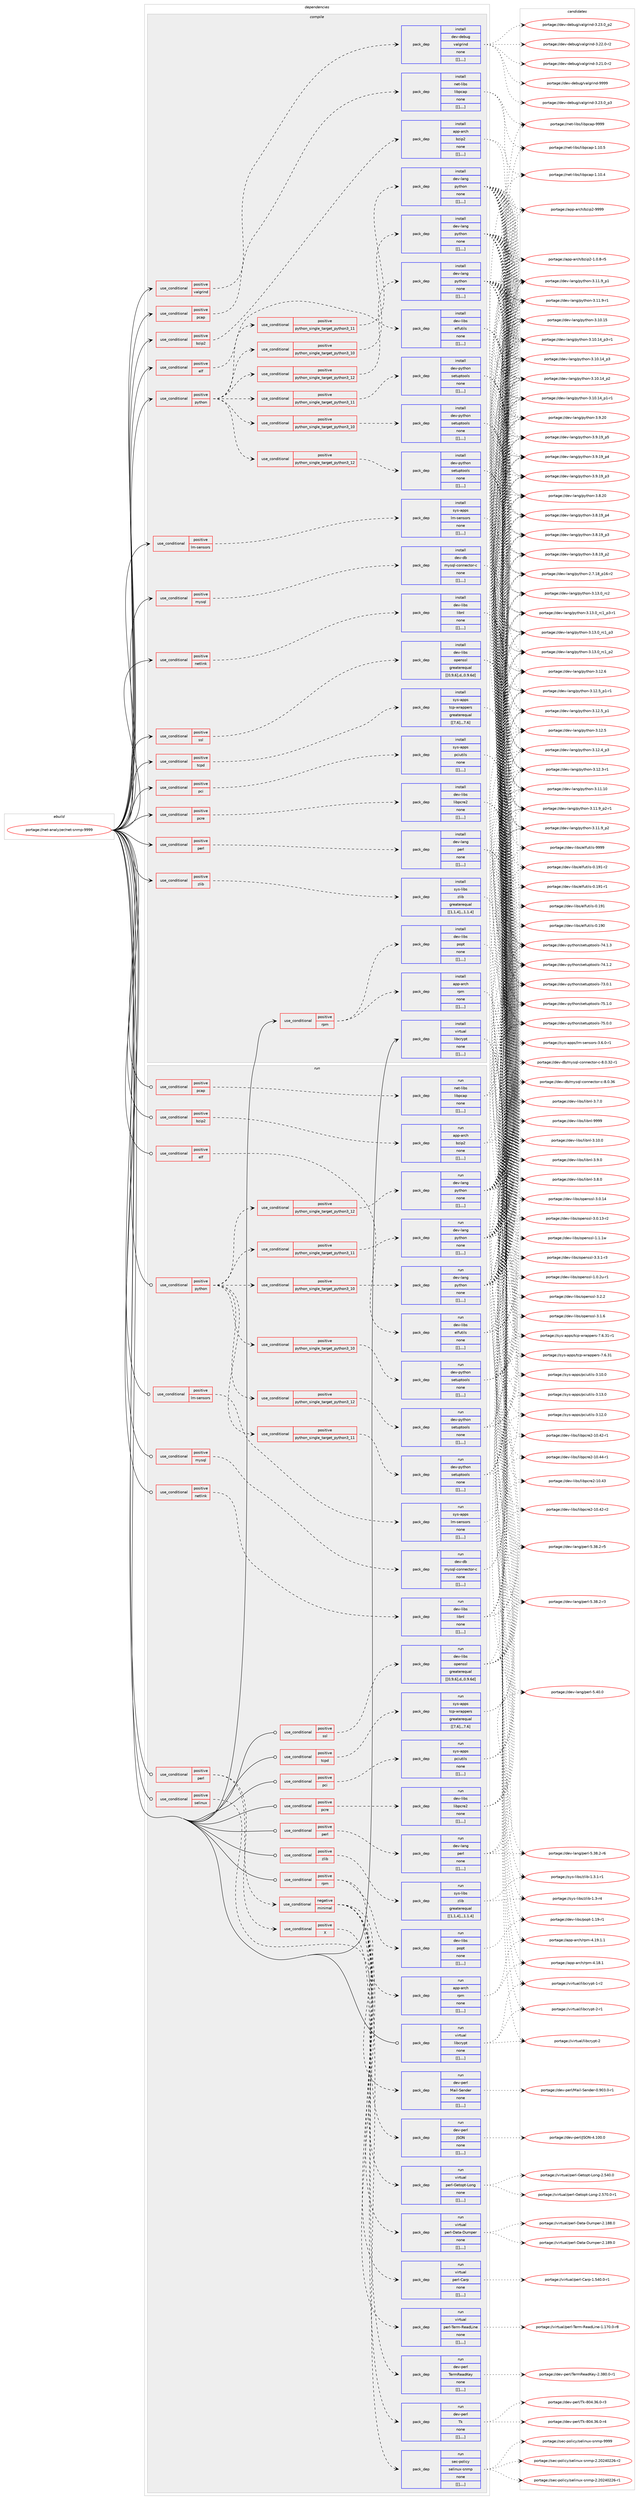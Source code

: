 digraph prolog {

# *************
# Graph options
# *************

newrank=true;
concentrate=true;
compound=true;
graph [rankdir=LR,fontname=Helvetica,fontsize=10,ranksep=1.5];#, ranksep=2.5, nodesep=0.2];
edge  [arrowhead=vee];
node  [fontname=Helvetica,fontsize=10];

# **********
# The ebuild
# **********

subgraph cluster_leftcol {
color=gray;
label=<<i>ebuild</i>>;
id [label="portage://net-analyzer/net-snmp-9999", color=red, width=4, href="../net-analyzer/net-snmp-9999.svg"];
}

# ****************
# The dependencies
# ****************

subgraph cluster_midcol {
color=gray;
label=<<i>dependencies</i>>;
subgraph cluster_compile {
fillcolor="#eeeeee";
style=filled;
label=<<i>compile</i>>;
subgraph cond91844 {
dependency357249 [label=<<TABLE BORDER="0" CELLBORDER="1" CELLSPACING="0" CELLPADDING="4"><TR><TD ROWSPAN="3" CELLPADDING="10">use_conditional</TD></TR><TR><TD>positive</TD></TR><TR><TD>bzip2</TD></TR></TABLE>>, shape=none, color=red];
subgraph pack262679 {
dependency357250 [label=<<TABLE BORDER="0" CELLBORDER="1" CELLSPACING="0" CELLPADDING="4" WIDTH="220"><TR><TD ROWSPAN="6" CELLPADDING="30">pack_dep</TD></TR><TR><TD WIDTH="110">install</TD></TR><TR><TD>app-arch</TD></TR><TR><TD>bzip2</TD></TR><TR><TD>none</TD></TR><TR><TD>[[],,,,]</TD></TR></TABLE>>, shape=none, color=blue];
}
dependency357249:e -> dependency357250:w [weight=20,style="dashed",arrowhead="vee"];
}
id:e -> dependency357249:w [weight=20,style="solid",arrowhead="vee"];
subgraph cond91845 {
dependency357251 [label=<<TABLE BORDER="0" CELLBORDER="1" CELLSPACING="0" CELLPADDING="4"><TR><TD ROWSPAN="3" CELLPADDING="10">use_conditional</TD></TR><TR><TD>positive</TD></TR><TR><TD>elf</TD></TR></TABLE>>, shape=none, color=red];
subgraph pack262680 {
dependency357252 [label=<<TABLE BORDER="0" CELLBORDER="1" CELLSPACING="0" CELLPADDING="4" WIDTH="220"><TR><TD ROWSPAN="6" CELLPADDING="30">pack_dep</TD></TR><TR><TD WIDTH="110">install</TD></TR><TR><TD>dev-libs</TD></TR><TR><TD>elfutils</TD></TR><TR><TD>none</TD></TR><TR><TD>[[],,,,]</TD></TR></TABLE>>, shape=none, color=blue];
}
dependency357251:e -> dependency357252:w [weight=20,style="dashed",arrowhead="vee"];
}
id:e -> dependency357251:w [weight=20,style="solid",arrowhead="vee"];
subgraph cond91846 {
dependency357253 [label=<<TABLE BORDER="0" CELLBORDER="1" CELLSPACING="0" CELLPADDING="4"><TR><TD ROWSPAN="3" CELLPADDING="10">use_conditional</TD></TR><TR><TD>positive</TD></TR><TR><TD>lm-sensors</TD></TR></TABLE>>, shape=none, color=red];
subgraph pack262681 {
dependency357254 [label=<<TABLE BORDER="0" CELLBORDER="1" CELLSPACING="0" CELLPADDING="4" WIDTH="220"><TR><TD ROWSPAN="6" CELLPADDING="30">pack_dep</TD></TR><TR><TD WIDTH="110">install</TD></TR><TR><TD>sys-apps</TD></TR><TR><TD>lm-sensors</TD></TR><TR><TD>none</TD></TR><TR><TD>[[],,,,]</TD></TR></TABLE>>, shape=none, color=blue];
}
dependency357253:e -> dependency357254:w [weight=20,style="dashed",arrowhead="vee"];
}
id:e -> dependency357253:w [weight=20,style="solid",arrowhead="vee"];
subgraph cond91847 {
dependency357255 [label=<<TABLE BORDER="0" CELLBORDER="1" CELLSPACING="0" CELLPADDING="4"><TR><TD ROWSPAN="3" CELLPADDING="10">use_conditional</TD></TR><TR><TD>positive</TD></TR><TR><TD>mysql</TD></TR></TABLE>>, shape=none, color=red];
subgraph pack262682 {
dependency357256 [label=<<TABLE BORDER="0" CELLBORDER="1" CELLSPACING="0" CELLPADDING="4" WIDTH="220"><TR><TD ROWSPAN="6" CELLPADDING="30">pack_dep</TD></TR><TR><TD WIDTH="110">install</TD></TR><TR><TD>dev-db</TD></TR><TR><TD>mysql-connector-c</TD></TR><TR><TD>none</TD></TR><TR><TD>[[],,,,]</TD></TR></TABLE>>, shape=none, color=blue];
}
dependency357255:e -> dependency357256:w [weight=20,style="dashed",arrowhead="vee"];
}
id:e -> dependency357255:w [weight=20,style="solid",arrowhead="vee"];
subgraph cond91848 {
dependency357257 [label=<<TABLE BORDER="0" CELLBORDER="1" CELLSPACING="0" CELLPADDING="4"><TR><TD ROWSPAN="3" CELLPADDING="10">use_conditional</TD></TR><TR><TD>positive</TD></TR><TR><TD>netlink</TD></TR></TABLE>>, shape=none, color=red];
subgraph pack262683 {
dependency357258 [label=<<TABLE BORDER="0" CELLBORDER="1" CELLSPACING="0" CELLPADDING="4" WIDTH="220"><TR><TD ROWSPAN="6" CELLPADDING="30">pack_dep</TD></TR><TR><TD WIDTH="110">install</TD></TR><TR><TD>dev-libs</TD></TR><TR><TD>libnl</TD></TR><TR><TD>none</TD></TR><TR><TD>[[],,,,]</TD></TR></TABLE>>, shape=none, color=blue];
}
dependency357257:e -> dependency357258:w [weight=20,style="dashed",arrowhead="vee"];
}
id:e -> dependency357257:w [weight=20,style="solid",arrowhead="vee"];
subgraph cond91849 {
dependency357259 [label=<<TABLE BORDER="0" CELLBORDER="1" CELLSPACING="0" CELLPADDING="4"><TR><TD ROWSPAN="3" CELLPADDING="10">use_conditional</TD></TR><TR><TD>positive</TD></TR><TR><TD>pcap</TD></TR></TABLE>>, shape=none, color=red];
subgraph pack262684 {
dependency357260 [label=<<TABLE BORDER="0" CELLBORDER="1" CELLSPACING="0" CELLPADDING="4" WIDTH="220"><TR><TD ROWSPAN="6" CELLPADDING="30">pack_dep</TD></TR><TR><TD WIDTH="110">install</TD></TR><TR><TD>net-libs</TD></TR><TR><TD>libpcap</TD></TR><TR><TD>none</TD></TR><TR><TD>[[],,,,]</TD></TR></TABLE>>, shape=none, color=blue];
}
dependency357259:e -> dependency357260:w [weight=20,style="dashed",arrowhead="vee"];
}
id:e -> dependency357259:w [weight=20,style="solid",arrowhead="vee"];
subgraph cond91850 {
dependency357261 [label=<<TABLE BORDER="0" CELLBORDER="1" CELLSPACING="0" CELLPADDING="4"><TR><TD ROWSPAN="3" CELLPADDING="10">use_conditional</TD></TR><TR><TD>positive</TD></TR><TR><TD>pci</TD></TR></TABLE>>, shape=none, color=red];
subgraph pack262685 {
dependency357262 [label=<<TABLE BORDER="0" CELLBORDER="1" CELLSPACING="0" CELLPADDING="4" WIDTH="220"><TR><TD ROWSPAN="6" CELLPADDING="30">pack_dep</TD></TR><TR><TD WIDTH="110">install</TD></TR><TR><TD>sys-apps</TD></TR><TR><TD>pciutils</TD></TR><TR><TD>none</TD></TR><TR><TD>[[],,,,]</TD></TR></TABLE>>, shape=none, color=blue];
}
dependency357261:e -> dependency357262:w [weight=20,style="dashed",arrowhead="vee"];
}
id:e -> dependency357261:w [weight=20,style="solid",arrowhead="vee"];
subgraph cond91851 {
dependency357263 [label=<<TABLE BORDER="0" CELLBORDER="1" CELLSPACING="0" CELLPADDING="4"><TR><TD ROWSPAN="3" CELLPADDING="10">use_conditional</TD></TR><TR><TD>positive</TD></TR><TR><TD>pcre</TD></TR></TABLE>>, shape=none, color=red];
subgraph pack262686 {
dependency357264 [label=<<TABLE BORDER="0" CELLBORDER="1" CELLSPACING="0" CELLPADDING="4" WIDTH="220"><TR><TD ROWSPAN="6" CELLPADDING="30">pack_dep</TD></TR><TR><TD WIDTH="110">install</TD></TR><TR><TD>dev-libs</TD></TR><TR><TD>libpcre2</TD></TR><TR><TD>none</TD></TR><TR><TD>[[],,,,]</TD></TR></TABLE>>, shape=none, color=blue];
}
dependency357263:e -> dependency357264:w [weight=20,style="dashed",arrowhead="vee"];
}
id:e -> dependency357263:w [weight=20,style="solid",arrowhead="vee"];
subgraph cond91852 {
dependency357265 [label=<<TABLE BORDER="0" CELLBORDER="1" CELLSPACING="0" CELLPADDING="4"><TR><TD ROWSPAN="3" CELLPADDING="10">use_conditional</TD></TR><TR><TD>positive</TD></TR><TR><TD>perl</TD></TR></TABLE>>, shape=none, color=red];
subgraph pack262687 {
dependency357266 [label=<<TABLE BORDER="0" CELLBORDER="1" CELLSPACING="0" CELLPADDING="4" WIDTH="220"><TR><TD ROWSPAN="6" CELLPADDING="30">pack_dep</TD></TR><TR><TD WIDTH="110">install</TD></TR><TR><TD>dev-lang</TD></TR><TR><TD>perl</TD></TR><TR><TD>none</TD></TR><TR><TD>[[],,,,]</TD></TR></TABLE>>, shape=none, color=blue];
}
dependency357265:e -> dependency357266:w [weight=20,style="dashed",arrowhead="vee"];
}
id:e -> dependency357265:w [weight=20,style="solid",arrowhead="vee"];
subgraph cond91853 {
dependency357267 [label=<<TABLE BORDER="0" CELLBORDER="1" CELLSPACING="0" CELLPADDING="4"><TR><TD ROWSPAN="3" CELLPADDING="10">use_conditional</TD></TR><TR><TD>positive</TD></TR><TR><TD>python</TD></TR></TABLE>>, shape=none, color=red];
subgraph cond91854 {
dependency357268 [label=<<TABLE BORDER="0" CELLBORDER="1" CELLSPACING="0" CELLPADDING="4"><TR><TD ROWSPAN="3" CELLPADDING="10">use_conditional</TD></TR><TR><TD>positive</TD></TR><TR><TD>python_single_target_python3_10</TD></TR></TABLE>>, shape=none, color=red];
subgraph pack262688 {
dependency357269 [label=<<TABLE BORDER="0" CELLBORDER="1" CELLSPACING="0" CELLPADDING="4" WIDTH="220"><TR><TD ROWSPAN="6" CELLPADDING="30">pack_dep</TD></TR><TR><TD WIDTH="110">install</TD></TR><TR><TD>dev-python</TD></TR><TR><TD>setuptools</TD></TR><TR><TD>none</TD></TR><TR><TD>[[],,,,]</TD></TR></TABLE>>, shape=none, color=blue];
}
dependency357268:e -> dependency357269:w [weight=20,style="dashed",arrowhead="vee"];
}
dependency357267:e -> dependency357268:w [weight=20,style="dashed",arrowhead="vee"];
subgraph cond91855 {
dependency357270 [label=<<TABLE BORDER="0" CELLBORDER="1" CELLSPACING="0" CELLPADDING="4"><TR><TD ROWSPAN="3" CELLPADDING="10">use_conditional</TD></TR><TR><TD>positive</TD></TR><TR><TD>python_single_target_python3_11</TD></TR></TABLE>>, shape=none, color=red];
subgraph pack262689 {
dependency357271 [label=<<TABLE BORDER="0" CELLBORDER="1" CELLSPACING="0" CELLPADDING="4" WIDTH="220"><TR><TD ROWSPAN="6" CELLPADDING="30">pack_dep</TD></TR><TR><TD WIDTH="110">install</TD></TR><TR><TD>dev-python</TD></TR><TR><TD>setuptools</TD></TR><TR><TD>none</TD></TR><TR><TD>[[],,,,]</TD></TR></TABLE>>, shape=none, color=blue];
}
dependency357270:e -> dependency357271:w [weight=20,style="dashed",arrowhead="vee"];
}
dependency357267:e -> dependency357270:w [weight=20,style="dashed",arrowhead="vee"];
subgraph cond91856 {
dependency357272 [label=<<TABLE BORDER="0" CELLBORDER="1" CELLSPACING="0" CELLPADDING="4"><TR><TD ROWSPAN="3" CELLPADDING="10">use_conditional</TD></TR><TR><TD>positive</TD></TR><TR><TD>python_single_target_python3_12</TD></TR></TABLE>>, shape=none, color=red];
subgraph pack262690 {
dependency357273 [label=<<TABLE BORDER="0" CELLBORDER="1" CELLSPACING="0" CELLPADDING="4" WIDTH="220"><TR><TD ROWSPAN="6" CELLPADDING="30">pack_dep</TD></TR><TR><TD WIDTH="110">install</TD></TR><TR><TD>dev-python</TD></TR><TR><TD>setuptools</TD></TR><TR><TD>none</TD></TR><TR><TD>[[],,,,]</TD></TR></TABLE>>, shape=none, color=blue];
}
dependency357272:e -> dependency357273:w [weight=20,style="dashed",arrowhead="vee"];
}
dependency357267:e -> dependency357272:w [weight=20,style="dashed",arrowhead="vee"];
subgraph cond91857 {
dependency357274 [label=<<TABLE BORDER="0" CELLBORDER="1" CELLSPACING="0" CELLPADDING="4"><TR><TD ROWSPAN="3" CELLPADDING="10">use_conditional</TD></TR><TR><TD>positive</TD></TR><TR><TD>python_single_target_python3_10</TD></TR></TABLE>>, shape=none, color=red];
subgraph pack262691 {
dependency357275 [label=<<TABLE BORDER="0" CELLBORDER="1" CELLSPACING="0" CELLPADDING="4" WIDTH="220"><TR><TD ROWSPAN="6" CELLPADDING="30">pack_dep</TD></TR><TR><TD WIDTH="110">install</TD></TR><TR><TD>dev-lang</TD></TR><TR><TD>python</TD></TR><TR><TD>none</TD></TR><TR><TD>[[],,,,]</TD></TR></TABLE>>, shape=none, color=blue];
}
dependency357274:e -> dependency357275:w [weight=20,style="dashed",arrowhead="vee"];
}
dependency357267:e -> dependency357274:w [weight=20,style="dashed",arrowhead="vee"];
subgraph cond91858 {
dependency357276 [label=<<TABLE BORDER="0" CELLBORDER="1" CELLSPACING="0" CELLPADDING="4"><TR><TD ROWSPAN="3" CELLPADDING="10">use_conditional</TD></TR><TR><TD>positive</TD></TR><TR><TD>python_single_target_python3_11</TD></TR></TABLE>>, shape=none, color=red];
subgraph pack262692 {
dependency357277 [label=<<TABLE BORDER="0" CELLBORDER="1" CELLSPACING="0" CELLPADDING="4" WIDTH="220"><TR><TD ROWSPAN="6" CELLPADDING="30">pack_dep</TD></TR><TR><TD WIDTH="110">install</TD></TR><TR><TD>dev-lang</TD></TR><TR><TD>python</TD></TR><TR><TD>none</TD></TR><TR><TD>[[],,,,]</TD></TR></TABLE>>, shape=none, color=blue];
}
dependency357276:e -> dependency357277:w [weight=20,style="dashed",arrowhead="vee"];
}
dependency357267:e -> dependency357276:w [weight=20,style="dashed",arrowhead="vee"];
subgraph cond91859 {
dependency357278 [label=<<TABLE BORDER="0" CELLBORDER="1" CELLSPACING="0" CELLPADDING="4"><TR><TD ROWSPAN="3" CELLPADDING="10">use_conditional</TD></TR><TR><TD>positive</TD></TR><TR><TD>python_single_target_python3_12</TD></TR></TABLE>>, shape=none, color=red];
subgraph pack262693 {
dependency357279 [label=<<TABLE BORDER="0" CELLBORDER="1" CELLSPACING="0" CELLPADDING="4" WIDTH="220"><TR><TD ROWSPAN="6" CELLPADDING="30">pack_dep</TD></TR><TR><TD WIDTH="110">install</TD></TR><TR><TD>dev-lang</TD></TR><TR><TD>python</TD></TR><TR><TD>none</TD></TR><TR><TD>[[],,,,]</TD></TR></TABLE>>, shape=none, color=blue];
}
dependency357278:e -> dependency357279:w [weight=20,style="dashed",arrowhead="vee"];
}
dependency357267:e -> dependency357278:w [weight=20,style="dashed",arrowhead="vee"];
}
id:e -> dependency357267:w [weight=20,style="solid",arrowhead="vee"];
subgraph cond91860 {
dependency357280 [label=<<TABLE BORDER="0" CELLBORDER="1" CELLSPACING="0" CELLPADDING="4"><TR><TD ROWSPAN="3" CELLPADDING="10">use_conditional</TD></TR><TR><TD>positive</TD></TR><TR><TD>rpm</TD></TR></TABLE>>, shape=none, color=red];
subgraph pack262694 {
dependency357281 [label=<<TABLE BORDER="0" CELLBORDER="1" CELLSPACING="0" CELLPADDING="4" WIDTH="220"><TR><TD ROWSPAN="6" CELLPADDING="30">pack_dep</TD></TR><TR><TD WIDTH="110">install</TD></TR><TR><TD>app-arch</TD></TR><TR><TD>rpm</TD></TR><TR><TD>none</TD></TR><TR><TD>[[],,,,]</TD></TR></TABLE>>, shape=none, color=blue];
}
dependency357280:e -> dependency357281:w [weight=20,style="dashed",arrowhead="vee"];
subgraph pack262695 {
dependency357282 [label=<<TABLE BORDER="0" CELLBORDER="1" CELLSPACING="0" CELLPADDING="4" WIDTH="220"><TR><TD ROWSPAN="6" CELLPADDING="30">pack_dep</TD></TR><TR><TD WIDTH="110">install</TD></TR><TR><TD>dev-libs</TD></TR><TR><TD>popt</TD></TR><TR><TD>none</TD></TR><TR><TD>[[],,,,]</TD></TR></TABLE>>, shape=none, color=blue];
}
dependency357280:e -> dependency357282:w [weight=20,style="dashed",arrowhead="vee"];
}
id:e -> dependency357280:w [weight=20,style="solid",arrowhead="vee"];
subgraph cond91861 {
dependency357283 [label=<<TABLE BORDER="0" CELLBORDER="1" CELLSPACING="0" CELLPADDING="4"><TR><TD ROWSPAN="3" CELLPADDING="10">use_conditional</TD></TR><TR><TD>positive</TD></TR><TR><TD>ssl</TD></TR></TABLE>>, shape=none, color=red];
subgraph pack262696 {
dependency357284 [label=<<TABLE BORDER="0" CELLBORDER="1" CELLSPACING="0" CELLPADDING="4" WIDTH="220"><TR><TD ROWSPAN="6" CELLPADDING="30">pack_dep</TD></TR><TR><TD WIDTH="110">install</TD></TR><TR><TD>dev-libs</TD></TR><TR><TD>openssl</TD></TR><TR><TD>greaterequal</TD></TR><TR><TD>[[0,9,6],d,,0.9.6d]</TD></TR></TABLE>>, shape=none, color=blue];
}
dependency357283:e -> dependency357284:w [weight=20,style="dashed",arrowhead="vee"];
}
id:e -> dependency357283:w [weight=20,style="solid",arrowhead="vee"];
subgraph cond91862 {
dependency357285 [label=<<TABLE BORDER="0" CELLBORDER="1" CELLSPACING="0" CELLPADDING="4"><TR><TD ROWSPAN="3" CELLPADDING="10">use_conditional</TD></TR><TR><TD>positive</TD></TR><TR><TD>tcpd</TD></TR></TABLE>>, shape=none, color=red];
subgraph pack262697 {
dependency357286 [label=<<TABLE BORDER="0" CELLBORDER="1" CELLSPACING="0" CELLPADDING="4" WIDTH="220"><TR><TD ROWSPAN="6" CELLPADDING="30">pack_dep</TD></TR><TR><TD WIDTH="110">install</TD></TR><TR><TD>sys-apps</TD></TR><TR><TD>tcp-wrappers</TD></TR><TR><TD>greaterequal</TD></TR><TR><TD>[[7,6],,,7.6]</TD></TR></TABLE>>, shape=none, color=blue];
}
dependency357285:e -> dependency357286:w [weight=20,style="dashed",arrowhead="vee"];
}
id:e -> dependency357285:w [weight=20,style="solid",arrowhead="vee"];
subgraph cond91863 {
dependency357287 [label=<<TABLE BORDER="0" CELLBORDER="1" CELLSPACING="0" CELLPADDING="4"><TR><TD ROWSPAN="3" CELLPADDING="10">use_conditional</TD></TR><TR><TD>positive</TD></TR><TR><TD>valgrind</TD></TR></TABLE>>, shape=none, color=red];
subgraph pack262698 {
dependency357288 [label=<<TABLE BORDER="0" CELLBORDER="1" CELLSPACING="0" CELLPADDING="4" WIDTH="220"><TR><TD ROWSPAN="6" CELLPADDING="30">pack_dep</TD></TR><TR><TD WIDTH="110">install</TD></TR><TR><TD>dev-debug</TD></TR><TR><TD>valgrind</TD></TR><TR><TD>none</TD></TR><TR><TD>[[],,,,]</TD></TR></TABLE>>, shape=none, color=blue];
}
dependency357287:e -> dependency357288:w [weight=20,style="dashed",arrowhead="vee"];
}
id:e -> dependency357287:w [weight=20,style="solid",arrowhead="vee"];
subgraph cond91864 {
dependency357289 [label=<<TABLE BORDER="0" CELLBORDER="1" CELLSPACING="0" CELLPADDING="4"><TR><TD ROWSPAN="3" CELLPADDING="10">use_conditional</TD></TR><TR><TD>positive</TD></TR><TR><TD>zlib</TD></TR></TABLE>>, shape=none, color=red];
subgraph pack262699 {
dependency357290 [label=<<TABLE BORDER="0" CELLBORDER="1" CELLSPACING="0" CELLPADDING="4" WIDTH="220"><TR><TD ROWSPAN="6" CELLPADDING="30">pack_dep</TD></TR><TR><TD WIDTH="110">install</TD></TR><TR><TD>sys-libs</TD></TR><TR><TD>zlib</TD></TR><TR><TD>greaterequal</TD></TR><TR><TD>[[1,1,4],,,1.1.4]</TD></TR></TABLE>>, shape=none, color=blue];
}
dependency357289:e -> dependency357290:w [weight=20,style="dashed",arrowhead="vee"];
}
id:e -> dependency357289:w [weight=20,style="solid",arrowhead="vee"];
subgraph pack262700 {
dependency357291 [label=<<TABLE BORDER="0" CELLBORDER="1" CELLSPACING="0" CELLPADDING="4" WIDTH="220"><TR><TD ROWSPAN="6" CELLPADDING="30">pack_dep</TD></TR><TR><TD WIDTH="110">install</TD></TR><TR><TD>virtual</TD></TR><TR><TD>libcrypt</TD></TR><TR><TD>none</TD></TR><TR><TD>[[],,,,]</TD></TR></TABLE>>, shape=none, color=blue];
}
id:e -> dependency357291:w [weight=20,style="solid",arrowhead="vee"];
}
subgraph cluster_compileandrun {
fillcolor="#eeeeee";
style=filled;
label=<<i>compile and run</i>>;
}
subgraph cluster_run {
fillcolor="#eeeeee";
style=filled;
label=<<i>run</i>>;
subgraph cond91865 {
dependency357292 [label=<<TABLE BORDER="0" CELLBORDER="1" CELLSPACING="0" CELLPADDING="4"><TR><TD ROWSPAN="3" CELLPADDING="10">use_conditional</TD></TR><TR><TD>positive</TD></TR><TR><TD>bzip2</TD></TR></TABLE>>, shape=none, color=red];
subgraph pack262701 {
dependency357293 [label=<<TABLE BORDER="0" CELLBORDER="1" CELLSPACING="0" CELLPADDING="4" WIDTH="220"><TR><TD ROWSPAN="6" CELLPADDING="30">pack_dep</TD></TR><TR><TD WIDTH="110">run</TD></TR><TR><TD>app-arch</TD></TR><TR><TD>bzip2</TD></TR><TR><TD>none</TD></TR><TR><TD>[[],,,,]</TD></TR></TABLE>>, shape=none, color=blue];
}
dependency357292:e -> dependency357293:w [weight=20,style="dashed",arrowhead="vee"];
}
id:e -> dependency357292:w [weight=20,style="solid",arrowhead="odot"];
subgraph cond91866 {
dependency357294 [label=<<TABLE BORDER="0" CELLBORDER="1" CELLSPACING="0" CELLPADDING="4"><TR><TD ROWSPAN="3" CELLPADDING="10">use_conditional</TD></TR><TR><TD>positive</TD></TR><TR><TD>elf</TD></TR></TABLE>>, shape=none, color=red];
subgraph pack262702 {
dependency357295 [label=<<TABLE BORDER="0" CELLBORDER="1" CELLSPACING="0" CELLPADDING="4" WIDTH="220"><TR><TD ROWSPAN="6" CELLPADDING="30">pack_dep</TD></TR><TR><TD WIDTH="110">run</TD></TR><TR><TD>dev-libs</TD></TR><TR><TD>elfutils</TD></TR><TR><TD>none</TD></TR><TR><TD>[[],,,,]</TD></TR></TABLE>>, shape=none, color=blue];
}
dependency357294:e -> dependency357295:w [weight=20,style="dashed",arrowhead="vee"];
}
id:e -> dependency357294:w [weight=20,style="solid",arrowhead="odot"];
subgraph cond91867 {
dependency357296 [label=<<TABLE BORDER="0" CELLBORDER="1" CELLSPACING="0" CELLPADDING="4"><TR><TD ROWSPAN="3" CELLPADDING="10">use_conditional</TD></TR><TR><TD>positive</TD></TR><TR><TD>lm-sensors</TD></TR></TABLE>>, shape=none, color=red];
subgraph pack262703 {
dependency357297 [label=<<TABLE BORDER="0" CELLBORDER="1" CELLSPACING="0" CELLPADDING="4" WIDTH="220"><TR><TD ROWSPAN="6" CELLPADDING="30">pack_dep</TD></TR><TR><TD WIDTH="110">run</TD></TR><TR><TD>sys-apps</TD></TR><TR><TD>lm-sensors</TD></TR><TR><TD>none</TD></TR><TR><TD>[[],,,,]</TD></TR></TABLE>>, shape=none, color=blue];
}
dependency357296:e -> dependency357297:w [weight=20,style="dashed",arrowhead="vee"];
}
id:e -> dependency357296:w [weight=20,style="solid",arrowhead="odot"];
subgraph cond91868 {
dependency357298 [label=<<TABLE BORDER="0" CELLBORDER="1" CELLSPACING="0" CELLPADDING="4"><TR><TD ROWSPAN="3" CELLPADDING="10">use_conditional</TD></TR><TR><TD>positive</TD></TR><TR><TD>mysql</TD></TR></TABLE>>, shape=none, color=red];
subgraph pack262704 {
dependency357299 [label=<<TABLE BORDER="0" CELLBORDER="1" CELLSPACING="0" CELLPADDING="4" WIDTH="220"><TR><TD ROWSPAN="6" CELLPADDING="30">pack_dep</TD></TR><TR><TD WIDTH="110">run</TD></TR><TR><TD>dev-db</TD></TR><TR><TD>mysql-connector-c</TD></TR><TR><TD>none</TD></TR><TR><TD>[[],,,,]</TD></TR></TABLE>>, shape=none, color=blue];
}
dependency357298:e -> dependency357299:w [weight=20,style="dashed",arrowhead="vee"];
}
id:e -> dependency357298:w [weight=20,style="solid",arrowhead="odot"];
subgraph cond91869 {
dependency357300 [label=<<TABLE BORDER="0" CELLBORDER="1" CELLSPACING="0" CELLPADDING="4"><TR><TD ROWSPAN="3" CELLPADDING="10">use_conditional</TD></TR><TR><TD>positive</TD></TR><TR><TD>netlink</TD></TR></TABLE>>, shape=none, color=red];
subgraph pack262705 {
dependency357301 [label=<<TABLE BORDER="0" CELLBORDER="1" CELLSPACING="0" CELLPADDING="4" WIDTH="220"><TR><TD ROWSPAN="6" CELLPADDING="30">pack_dep</TD></TR><TR><TD WIDTH="110">run</TD></TR><TR><TD>dev-libs</TD></TR><TR><TD>libnl</TD></TR><TR><TD>none</TD></TR><TR><TD>[[],,,,]</TD></TR></TABLE>>, shape=none, color=blue];
}
dependency357300:e -> dependency357301:w [weight=20,style="dashed",arrowhead="vee"];
}
id:e -> dependency357300:w [weight=20,style="solid",arrowhead="odot"];
subgraph cond91870 {
dependency357302 [label=<<TABLE BORDER="0" CELLBORDER="1" CELLSPACING="0" CELLPADDING="4"><TR><TD ROWSPAN="3" CELLPADDING="10">use_conditional</TD></TR><TR><TD>positive</TD></TR><TR><TD>pcap</TD></TR></TABLE>>, shape=none, color=red];
subgraph pack262706 {
dependency357303 [label=<<TABLE BORDER="0" CELLBORDER="1" CELLSPACING="0" CELLPADDING="4" WIDTH="220"><TR><TD ROWSPAN="6" CELLPADDING="30">pack_dep</TD></TR><TR><TD WIDTH="110">run</TD></TR><TR><TD>net-libs</TD></TR><TR><TD>libpcap</TD></TR><TR><TD>none</TD></TR><TR><TD>[[],,,,]</TD></TR></TABLE>>, shape=none, color=blue];
}
dependency357302:e -> dependency357303:w [weight=20,style="dashed",arrowhead="vee"];
}
id:e -> dependency357302:w [weight=20,style="solid",arrowhead="odot"];
subgraph cond91871 {
dependency357304 [label=<<TABLE BORDER="0" CELLBORDER="1" CELLSPACING="0" CELLPADDING="4"><TR><TD ROWSPAN="3" CELLPADDING="10">use_conditional</TD></TR><TR><TD>positive</TD></TR><TR><TD>pci</TD></TR></TABLE>>, shape=none, color=red];
subgraph pack262707 {
dependency357305 [label=<<TABLE BORDER="0" CELLBORDER="1" CELLSPACING="0" CELLPADDING="4" WIDTH="220"><TR><TD ROWSPAN="6" CELLPADDING="30">pack_dep</TD></TR><TR><TD WIDTH="110">run</TD></TR><TR><TD>sys-apps</TD></TR><TR><TD>pciutils</TD></TR><TR><TD>none</TD></TR><TR><TD>[[],,,,]</TD></TR></TABLE>>, shape=none, color=blue];
}
dependency357304:e -> dependency357305:w [weight=20,style="dashed",arrowhead="vee"];
}
id:e -> dependency357304:w [weight=20,style="solid",arrowhead="odot"];
subgraph cond91872 {
dependency357306 [label=<<TABLE BORDER="0" CELLBORDER="1" CELLSPACING="0" CELLPADDING="4"><TR><TD ROWSPAN="3" CELLPADDING="10">use_conditional</TD></TR><TR><TD>positive</TD></TR><TR><TD>pcre</TD></TR></TABLE>>, shape=none, color=red];
subgraph pack262708 {
dependency357307 [label=<<TABLE BORDER="0" CELLBORDER="1" CELLSPACING="0" CELLPADDING="4" WIDTH="220"><TR><TD ROWSPAN="6" CELLPADDING="30">pack_dep</TD></TR><TR><TD WIDTH="110">run</TD></TR><TR><TD>dev-libs</TD></TR><TR><TD>libpcre2</TD></TR><TR><TD>none</TD></TR><TR><TD>[[],,,,]</TD></TR></TABLE>>, shape=none, color=blue];
}
dependency357306:e -> dependency357307:w [weight=20,style="dashed",arrowhead="vee"];
}
id:e -> dependency357306:w [weight=20,style="solid",arrowhead="odot"];
subgraph cond91873 {
dependency357308 [label=<<TABLE BORDER="0" CELLBORDER="1" CELLSPACING="0" CELLPADDING="4"><TR><TD ROWSPAN="3" CELLPADDING="10">use_conditional</TD></TR><TR><TD>positive</TD></TR><TR><TD>perl</TD></TR></TABLE>>, shape=none, color=red];
subgraph cond91874 {
dependency357309 [label=<<TABLE BORDER="0" CELLBORDER="1" CELLSPACING="0" CELLPADDING="4"><TR><TD ROWSPAN="3" CELLPADDING="10">use_conditional</TD></TR><TR><TD>positive</TD></TR><TR><TD>X</TD></TR></TABLE>>, shape=none, color=red];
subgraph pack262709 {
dependency357310 [label=<<TABLE BORDER="0" CELLBORDER="1" CELLSPACING="0" CELLPADDING="4" WIDTH="220"><TR><TD ROWSPAN="6" CELLPADDING="30">pack_dep</TD></TR><TR><TD WIDTH="110">run</TD></TR><TR><TD>dev-perl</TD></TR><TR><TD>Tk</TD></TR><TR><TD>none</TD></TR><TR><TD>[[],,,,]</TD></TR></TABLE>>, shape=none, color=blue];
}
dependency357309:e -> dependency357310:w [weight=20,style="dashed",arrowhead="vee"];
}
dependency357308:e -> dependency357309:w [weight=20,style="dashed",arrowhead="vee"];
subgraph cond91875 {
dependency357311 [label=<<TABLE BORDER="0" CELLBORDER="1" CELLSPACING="0" CELLPADDING="4"><TR><TD ROWSPAN="3" CELLPADDING="10">use_conditional</TD></TR><TR><TD>negative</TD></TR><TR><TD>minimal</TD></TR></TABLE>>, shape=none, color=red];
subgraph pack262710 {
dependency357312 [label=<<TABLE BORDER="0" CELLBORDER="1" CELLSPACING="0" CELLPADDING="4" WIDTH="220"><TR><TD ROWSPAN="6" CELLPADDING="30">pack_dep</TD></TR><TR><TD WIDTH="110">run</TD></TR><TR><TD>virtual</TD></TR><TR><TD>perl-Carp</TD></TR><TR><TD>none</TD></TR><TR><TD>[[],,,,]</TD></TR></TABLE>>, shape=none, color=blue];
}
dependency357311:e -> dependency357312:w [weight=20,style="dashed",arrowhead="vee"];
subgraph pack262711 {
dependency357313 [label=<<TABLE BORDER="0" CELLBORDER="1" CELLSPACING="0" CELLPADDING="4" WIDTH="220"><TR><TD ROWSPAN="6" CELLPADDING="30">pack_dep</TD></TR><TR><TD WIDTH="110">run</TD></TR><TR><TD>virtual</TD></TR><TR><TD>perl-Data-Dumper</TD></TR><TR><TD>none</TD></TR><TR><TD>[[],,,,]</TD></TR></TABLE>>, shape=none, color=blue];
}
dependency357311:e -> dependency357313:w [weight=20,style="dashed",arrowhead="vee"];
subgraph pack262712 {
dependency357314 [label=<<TABLE BORDER="0" CELLBORDER="1" CELLSPACING="0" CELLPADDING="4" WIDTH="220"><TR><TD ROWSPAN="6" CELLPADDING="30">pack_dep</TD></TR><TR><TD WIDTH="110">run</TD></TR><TR><TD>virtual</TD></TR><TR><TD>perl-Getopt-Long</TD></TR><TR><TD>none</TD></TR><TR><TD>[[],,,,]</TD></TR></TABLE>>, shape=none, color=blue];
}
dependency357311:e -> dependency357314:w [weight=20,style="dashed",arrowhead="vee"];
subgraph pack262713 {
dependency357315 [label=<<TABLE BORDER="0" CELLBORDER="1" CELLSPACING="0" CELLPADDING="4" WIDTH="220"><TR><TD ROWSPAN="6" CELLPADDING="30">pack_dep</TD></TR><TR><TD WIDTH="110">run</TD></TR><TR><TD>dev-perl</TD></TR><TR><TD>JSON</TD></TR><TR><TD>none</TD></TR><TR><TD>[[],,,,]</TD></TR></TABLE>>, shape=none, color=blue];
}
dependency357311:e -> dependency357315:w [weight=20,style="dashed",arrowhead="vee"];
subgraph pack262714 {
dependency357316 [label=<<TABLE BORDER="0" CELLBORDER="1" CELLSPACING="0" CELLPADDING="4" WIDTH="220"><TR><TD ROWSPAN="6" CELLPADDING="30">pack_dep</TD></TR><TR><TD WIDTH="110">run</TD></TR><TR><TD>dev-perl</TD></TR><TR><TD>Mail-Sender</TD></TR><TR><TD>none</TD></TR><TR><TD>[[],,,,]</TD></TR></TABLE>>, shape=none, color=blue];
}
dependency357311:e -> dependency357316:w [weight=20,style="dashed",arrowhead="vee"];
subgraph pack262715 {
dependency357317 [label=<<TABLE BORDER="0" CELLBORDER="1" CELLSPACING="0" CELLPADDING="4" WIDTH="220"><TR><TD ROWSPAN="6" CELLPADDING="30">pack_dep</TD></TR><TR><TD WIDTH="110">run</TD></TR><TR><TD>dev-perl</TD></TR><TR><TD>TermReadKey</TD></TR><TR><TD>none</TD></TR><TR><TD>[[],,,,]</TD></TR></TABLE>>, shape=none, color=blue];
}
dependency357311:e -> dependency357317:w [weight=20,style="dashed",arrowhead="vee"];
subgraph pack262716 {
dependency357318 [label=<<TABLE BORDER="0" CELLBORDER="1" CELLSPACING="0" CELLPADDING="4" WIDTH="220"><TR><TD ROWSPAN="6" CELLPADDING="30">pack_dep</TD></TR><TR><TD WIDTH="110">run</TD></TR><TR><TD>virtual</TD></TR><TR><TD>perl-Term-ReadLine</TD></TR><TR><TD>none</TD></TR><TR><TD>[[],,,,]</TD></TR></TABLE>>, shape=none, color=blue];
}
dependency357311:e -> dependency357318:w [weight=20,style="dashed",arrowhead="vee"];
}
dependency357308:e -> dependency357311:w [weight=20,style="dashed",arrowhead="vee"];
}
id:e -> dependency357308:w [weight=20,style="solid",arrowhead="odot"];
subgraph cond91876 {
dependency357319 [label=<<TABLE BORDER="0" CELLBORDER="1" CELLSPACING="0" CELLPADDING="4"><TR><TD ROWSPAN="3" CELLPADDING="10">use_conditional</TD></TR><TR><TD>positive</TD></TR><TR><TD>perl</TD></TR></TABLE>>, shape=none, color=red];
subgraph pack262717 {
dependency357320 [label=<<TABLE BORDER="0" CELLBORDER="1" CELLSPACING="0" CELLPADDING="4" WIDTH="220"><TR><TD ROWSPAN="6" CELLPADDING="30">pack_dep</TD></TR><TR><TD WIDTH="110">run</TD></TR><TR><TD>dev-lang</TD></TR><TR><TD>perl</TD></TR><TR><TD>none</TD></TR><TR><TD>[[],,,,]</TD></TR></TABLE>>, shape=none, color=blue];
}
dependency357319:e -> dependency357320:w [weight=20,style="dashed",arrowhead="vee"];
}
id:e -> dependency357319:w [weight=20,style="solid",arrowhead="odot"];
subgraph cond91877 {
dependency357321 [label=<<TABLE BORDER="0" CELLBORDER="1" CELLSPACING="0" CELLPADDING="4"><TR><TD ROWSPAN="3" CELLPADDING="10">use_conditional</TD></TR><TR><TD>positive</TD></TR><TR><TD>python</TD></TR></TABLE>>, shape=none, color=red];
subgraph cond91878 {
dependency357322 [label=<<TABLE BORDER="0" CELLBORDER="1" CELLSPACING="0" CELLPADDING="4"><TR><TD ROWSPAN="3" CELLPADDING="10">use_conditional</TD></TR><TR><TD>positive</TD></TR><TR><TD>python_single_target_python3_10</TD></TR></TABLE>>, shape=none, color=red];
subgraph pack262718 {
dependency357323 [label=<<TABLE BORDER="0" CELLBORDER="1" CELLSPACING="0" CELLPADDING="4" WIDTH="220"><TR><TD ROWSPAN="6" CELLPADDING="30">pack_dep</TD></TR><TR><TD WIDTH="110">run</TD></TR><TR><TD>dev-python</TD></TR><TR><TD>setuptools</TD></TR><TR><TD>none</TD></TR><TR><TD>[[],,,,]</TD></TR></TABLE>>, shape=none, color=blue];
}
dependency357322:e -> dependency357323:w [weight=20,style="dashed",arrowhead="vee"];
}
dependency357321:e -> dependency357322:w [weight=20,style="dashed",arrowhead="vee"];
subgraph cond91879 {
dependency357324 [label=<<TABLE BORDER="0" CELLBORDER="1" CELLSPACING="0" CELLPADDING="4"><TR><TD ROWSPAN="3" CELLPADDING="10">use_conditional</TD></TR><TR><TD>positive</TD></TR><TR><TD>python_single_target_python3_11</TD></TR></TABLE>>, shape=none, color=red];
subgraph pack262719 {
dependency357325 [label=<<TABLE BORDER="0" CELLBORDER="1" CELLSPACING="0" CELLPADDING="4" WIDTH="220"><TR><TD ROWSPAN="6" CELLPADDING="30">pack_dep</TD></TR><TR><TD WIDTH="110">run</TD></TR><TR><TD>dev-python</TD></TR><TR><TD>setuptools</TD></TR><TR><TD>none</TD></TR><TR><TD>[[],,,,]</TD></TR></TABLE>>, shape=none, color=blue];
}
dependency357324:e -> dependency357325:w [weight=20,style="dashed",arrowhead="vee"];
}
dependency357321:e -> dependency357324:w [weight=20,style="dashed",arrowhead="vee"];
subgraph cond91880 {
dependency357326 [label=<<TABLE BORDER="0" CELLBORDER="1" CELLSPACING="0" CELLPADDING="4"><TR><TD ROWSPAN="3" CELLPADDING="10">use_conditional</TD></TR><TR><TD>positive</TD></TR><TR><TD>python_single_target_python3_12</TD></TR></TABLE>>, shape=none, color=red];
subgraph pack262720 {
dependency357327 [label=<<TABLE BORDER="0" CELLBORDER="1" CELLSPACING="0" CELLPADDING="4" WIDTH="220"><TR><TD ROWSPAN="6" CELLPADDING="30">pack_dep</TD></TR><TR><TD WIDTH="110">run</TD></TR><TR><TD>dev-python</TD></TR><TR><TD>setuptools</TD></TR><TR><TD>none</TD></TR><TR><TD>[[],,,,]</TD></TR></TABLE>>, shape=none, color=blue];
}
dependency357326:e -> dependency357327:w [weight=20,style="dashed",arrowhead="vee"];
}
dependency357321:e -> dependency357326:w [weight=20,style="dashed",arrowhead="vee"];
subgraph cond91881 {
dependency357328 [label=<<TABLE BORDER="0" CELLBORDER="1" CELLSPACING="0" CELLPADDING="4"><TR><TD ROWSPAN="3" CELLPADDING="10">use_conditional</TD></TR><TR><TD>positive</TD></TR><TR><TD>python_single_target_python3_10</TD></TR></TABLE>>, shape=none, color=red];
subgraph pack262721 {
dependency357329 [label=<<TABLE BORDER="0" CELLBORDER="1" CELLSPACING="0" CELLPADDING="4" WIDTH="220"><TR><TD ROWSPAN="6" CELLPADDING="30">pack_dep</TD></TR><TR><TD WIDTH="110">run</TD></TR><TR><TD>dev-lang</TD></TR><TR><TD>python</TD></TR><TR><TD>none</TD></TR><TR><TD>[[],,,,]</TD></TR></TABLE>>, shape=none, color=blue];
}
dependency357328:e -> dependency357329:w [weight=20,style="dashed",arrowhead="vee"];
}
dependency357321:e -> dependency357328:w [weight=20,style="dashed",arrowhead="vee"];
subgraph cond91882 {
dependency357330 [label=<<TABLE BORDER="0" CELLBORDER="1" CELLSPACING="0" CELLPADDING="4"><TR><TD ROWSPAN="3" CELLPADDING="10">use_conditional</TD></TR><TR><TD>positive</TD></TR><TR><TD>python_single_target_python3_11</TD></TR></TABLE>>, shape=none, color=red];
subgraph pack262722 {
dependency357331 [label=<<TABLE BORDER="0" CELLBORDER="1" CELLSPACING="0" CELLPADDING="4" WIDTH="220"><TR><TD ROWSPAN="6" CELLPADDING="30">pack_dep</TD></TR><TR><TD WIDTH="110">run</TD></TR><TR><TD>dev-lang</TD></TR><TR><TD>python</TD></TR><TR><TD>none</TD></TR><TR><TD>[[],,,,]</TD></TR></TABLE>>, shape=none, color=blue];
}
dependency357330:e -> dependency357331:w [weight=20,style="dashed",arrowhead="vee"];
}
dependency357321:e -> dependency357330:w [weight=20,style="dashed",arrowhead="vee"];
subgraph cond91883 {
dependency357332 [label=<<TABLE BORDER="0" CELLBORDER="1" CELLSPACING="0" CELLPADDING="4"><TR><TD ROWSPAN="3" CELLPADDING="10">use_conditional</TD></TR><TR><TD>positive</TD></TR><TR><TD>python_single_target_python3_12</TD></TR></TABLE>>, shape=none, color=red];
subgraph pack262723 {
dependency357333 [label=<<TABLE BORDER="0" CELLBORDER="1" CELLSPACING="0" CELLPADDING="4" WIDTH="220"><TR><TD ROWSPAN="6" CELLPADDING="30">pack_dep</TD></TR><TR><TD WIDTH="110">run</TD></TR><TR><TD>dev-lang</TD></TR><TR><TD>python</TD></TR><TR><TD>none</TD></TR><TR><TD>[[],,,,]</TD></TR></TABLE>>, shape=none, color=blue];
}
dependency357332:e -> dependency357333:w [weight=20,style="dashed",arrowhead="vee"];
}
dependency357321:e -> dependency357332:w [weight=20,style="dashed",arrowhead="vee"];
}
id:e -> dependency357321:w [weight=20,style="solid",arrowhead="odot"];
subgraph cond91884 {
dependency357334 [label=<<TABLE BORDER="0" CELLBORDER="1" CELLSPACING="0" CELLPADDING="4"><TR><TD ROWSPAN="3" CELLPADDING="10">use_conditional</TD></TR><TR><TD>positive</TD></TR><TR><TD>rpm</TD></TR></TABLE>>, shape=none, color=red];
subgraph pack262724 {
dependency357335 [label=<<TABLE BORDER="0" CELLBORDER="1" CELLSPACING="0" CELLPADDING="4" WIDTH="220"><TR><TD ROWSPAN="6" CELLPADDING="30">pack_dep</TD></TR><TR><TD WIDTH="110">run</TD></TR><TR><TD>app-arch</TD></TR><TR><TD>rpm</TD></TR><TR><TD>none</TD></TR><TR><TD>[[],,,,]</TD></TR></TABLE>>, shape=none, color=blue];
}
dependency357334:e -> dependency357335:w [weight=20,style="dashed",arrowhead="vee"];
subgraph pack262725 {
dependency357336 [label=<<TABLE BORDER="0" CELLBORDER="1" CELLSPACING="0" CELLPADDING="4" WIDTH="220"><TR><TD ROWSPAN="6" CELLPADDING="30">pack_dep</TD></TR><TR><TD WIDTH="110">run</TD></TR><TR><TD>dev-libs</TD></TR><TR><TD>popt</TD></TR><TR><TD>none</TD></TR><TR><TD>[[],,,,]</TD></TR></TABLE>>, shape=none, color=blue];
}
dependency357334:e -> dependency357336:w [weight=20,style="dashed",arrowhead="vee"];
}
id:e -> dependency357334:w [weight=20,style="solid",arrowhead="odot"];
subgraph cond91885 {
dependency357337 [label=<<TABLE BORDER="0" CELLBORDER="1" CELLSPACING="0" CELLPADDING="4"><TR><TD ROWSPAN="3" CELLPADDING="10">use_conditional</TD></TR><TR><TD>positive</TD></TR><TR><TD>selinux</TD></TR></TABLE>>, shape=none, color=red];
subgraph pack262726 {
dependency357338 [label=<<TABLE BORDER="0" CELLBORDER="1" CELLSPACING="0" CELLPADDING="4" WIDTH="220"><TR><TD ROWSPAN="6" CELLPADDING="30">pack_dep</TD></TR><TR><TD WIDTH="110">run</TD></TR><TR><TD>sec-policy</TD></TR><TR><TD>selinux-snmp</TD></TR><TR><TD>none</TD></TR><TR><TD>[[],,,,]</TD></TR></TABLE>>, shape=none, color=blue];
}
dependency357337:e -> dependency357338:w [weight=20,style="dashed",arrowhead="vee"];
}
id:e -> dependency357337:w [weight=20,style="solid",arrowhead="odot"];
subgraph cond91886 {
dependency357339 [label=<<TABLE BORDER="0" CELLBORDER="1" CELLSPACING="0" CELLPADDING="4"><TR><TD ROWSPAN="3" CELLPADDING="10">use_conditional</TD></TR><TR><TD>positive</TD></TR><TR><TD>ssl</TD></TR></TABLE>>, shape=none, color=red];
subgraph pack262727 {
dependency357340 [label=<<TABLE BORDER="0" CELLBORDER="1" CELLSPACING="0" CELLPADDING="4" WIDTH="220"><TR><TD ROWSPAN="6" CELLPADDING="30">pack_dep</TD></TR><TR><TD WIDTH="110">run</TD></TR><TR><TD>dev-libs</TD></TR><TR><TD>openssl</TD></TR><TR><TD>greaterequal</TD></TR><TR><TD>[[0,9,6],d,,0.9.6d]</TD></TR></TABLE>>, shape=none, color=blue];
}
dependency357339:e -> dependency357340:w [weight=20,style="dashed",arrowhead="vee"];
}
id:e -> dependency357339:w [weight=20,style="solid",arrowhead="odot"];
subgraph cond91887 {
dependency357341 [label=<<TABLE BORDER="0" CELLBORDER="1" CELLSPACING="0" CELLPADDING="4"><TR><TD ROWSPAN="3" CELLPADDING="10">use_conditional</TD></TR><TR><TD>positive</TD></TR><TR><TD>tcpd</TD></TR></TABLE>>, shape=none, color=red];
subgraph pack262728 {
dependency357342 [label=<<TABLE BORDER="0" CELLBORDER="1" CELLSPACING="0" CELLPADDING="4" WIDTH="220"><TR><TD ROWSPAN="6" CELLPADDING="30">pack_dep</TD></TR><TR><TD WIDTH="110">run</TD></TR><TR><TD>sys-apps</TD></TR><TR><TD>tcp-wrappers</TD></TR><TR><TD>greaterequal</TD></TR><TR><TD>[[7,6],,,7.6]</TD></TR></TABLE>>, shape=none, color=blue];
}
dependency357341:e -> dependency357342:w [weight=20,style="dashed",arrowhead="vee"];
}
id:e -> dependency357341:w [weight=20,style="solid",arrowhead="odot"];
subgraph cond91888 {
dependency357343 [label=<<TABLE BORDER="0" CELLBORDER="1" CELLSPACING="0" CELLPADDING="4"><TR><TD ROWSPAN="3" CELLPADDING="10">use_conditional</TD></TR><TR><TD>positive</TD></TR><TR><TD>zlib</TD></TR></TABLE>>, shape=none, color=red];
subgraph pack262729 {
dependency357344 [label=<<TABLE BORDER="0" CELLBORDER="1" CELLSPACING="0" CELLPADDING="4" WIDTH="220"><TR><TD ROWSPAN="6" CELLPADDING="30">pack_dep</TD></TR><TR><TD WIDTH="110">run</TD></TR><TR><TD>sys-libs</TD></TR><TR><TD>zlib</TD></TR><TR><TD>greaterequal</TD></TR><TR><TD>[[1,1,4],,,1.1.4]</TD></TR></TABLE>>, shape=none, color=blue];
}
dependency357343:e -> dependency357344:w [weight=20,style="dashed",arrowhead="vee"];
}
id:e -> dependency357343:w [weight=20,style="solid",arrowhead="odot"];
subgraph pack262730 {
dependency357345 [label=<<TABLE BORDER="0" CELLBORDER="1" CELLSPACING="0" CELLPADDING="4" WIDTH="220"><TR><TD ROWSPAN="6" CELLPADDING="30">pack_dep</TD></TR><TR><TD WIDTH="110">run</TD></TR><TR><TD>virtual</TD></TR><TR><TD>libcrypt</TD></TR><TR><TD>none</TD></TR><TR><TD>[[],,,,]</TD></TR></TABLE>>, shape=none, color=blue];
}
id:e -> dependency357345:w [weight=20,style="solid",arrowhead="odot"];
}
}

# **************
# The candidates
# **************

subgraph cluster_choices {
rank=same;
color=gray;
label=<<i>candidates</i>>;

subgraph choice262679 {
color=black;
nodesep=1;
choice971121124597114991044798122105112504557575757 [label="portage://app-arch/bzip2-9999", color=red, width=4,href="../app-arch/bzip2-9999.svg"];
choice971121124597114991044798122105112504549464846564511453 [label="portage://app-arch/bzip2-1.0.8-r5", color=red, width=4,href="../app-arch/bzip2-1.0.8-r5.svg"];
dependency357250:e -> choice971121124597114991044798122105112504557575757:w [style=dotted,weight="100"];
dependency357250:e -> choice971121124597114991044798122105112504549464846564511453:w [style=dotted,weight="100"];
}
subgraph choice262680 {
color=black;
nodesep=1;
choice1001011184510810598115471011081021171161051081154557575757 [label="portage://dev-libs/elfutils-9999", color=red, width=4,href="../dev-libs/elfutils-9999.svg"];
choice1001011184510810598115471011081021171161051081154548464957494511450 [label="portage://dev-libs/elfutils-0.191-r2", color=red, width=4,href="../dev-libs/elfutils-0.191-r2.svg"];
choice1001011184510810598115471011081021171161051081154548464957494511449 [label="portage://dev-libs/elfutils-0.191-r1", color=red, width=4,href="../dev-libs/elfutils-0.191-r1.svg"];
choice100101118451081059811547101108102117116105108115454846495749 [label="portage://dev-libs/elfutils-0.191", color=red, width=4,href="../dev-libs/elfutils-0.191.svg"];
choice100101118451081059811547101108102117116105108115454846495748 [label="portage://dev-libs/elfutils-0.190", color=red, width=4,href="../dev-libs/elfutils-0.190.svg"];
dependency357252:e -> choice1001011184510810598115471011081021171161051081154557575757:w [style=dotted,weight="100"];
dependency357252:e -> choice1001011184510810598115471011081021171161051081154548464957494511450:w [style=dotted,weight="100"];
dependency357252:e -> choice1001011184510810598115471011081021171161051081154548464957494511449:w [style=dotted,weight="100"];
dependency357252:e -> choice100101118451081059811547101108102117116105108115454846495749:w [style=dotted,weight="100"];
dependency357252:e -> choice100101118451081059811547101108102117116105108115454846495748:w [style=dotted,weight="100"];
}
subgraph choice262681 {
color=black;
nodesep=1;
choice115121115459711211211547108109451151011101151111141154551465446484511449 [label="portage://sys-apps/lm-sensors-3.6.0-r1", color=red, width=4,href="../sys-apps/lm-sensors-3.6.0-r1.svg"];
dependency357254:e -> choice115121115459711211211547108109451151011101151111141154551465446484511449:w [style=dotted,weight="100"];
}
subgraph choice262682 {
color=black;
nodesep=1;
choice100101118451009847109121115113108459911111011010199116111114459945564648465154 [label="portage://dev-db/mysql-connector-c-8.0.36", color=red, width=4,href="../dev-db/mysql-connector-c-8.0.36.svg"];
choice1001011184510098471091211151131084599111110110101991161111144599455646484651504511449 [label="portage://dev-db/mysql-connector-c-8.0.32-r1", color=red, width=4,href="../dev-db/mysql-connector-c-8.0.32-r1.svg"];
dependency357256:e -> choice100101118451009847109121115113108459911111011010199116111114459945564648465154:w [style=dotted,weight="100"];
dependency357256:e -> choice1001011184510098471091211151131084599111110110101991161111144599455646484651504511449:w [style=dotted,weight="100"];
}
subgraph choice262683 {
color=black;
nodesep=1;
choice100101118451081059811547108105981101084557575757 [label="portage://dev-libs/libnl-9999", color=red, width=4,href="../dev-libs/libnl-9999.svg"];
choice1001011184510810598115471081059811010845514649484648 [label="portage://dev-libs/libnl-3.10.0", color=red, width=4,href="../dev-libs/libnl-3.10.0.svg"];
choice10010111845108105981154710810598110108455146574648 [label="portage://dev-libs/libnl-3.9.0", color=red, width=4,href="../dev-libs/libnl-3.9.0.svg"];
choice10010111845108105981154710810598110108455146564648 [label="portage://dev-libs/libnl-3.8.0", color=red, width=4,href="../dev-libs/libnl-3.8.0.svg"];
choice10010111845108105981154710810598110108455146554648 [label="portage://dev-libs/libnl-3.7.0", color=red, width=4,href="../dev-libs/libnl-3.7.0.svg"];
dependency357258:e -> choice100101118451081059811547108105981101084557575757:w [style=dotted,weight="100"];
dependency357258:e -> choice1001011184510810598115471081059811010845514649484648:w [style=dotted,weight="100"];
dependency357258:e -> choice10010111845108105981154710810598110108455146574648:w [style=dotted,weight="100"];
dependency357258:e -> choice10010111845108105981154710810598110108455146564648:w [style=dotted,weight="100"];
dependency357258:e -> choice10010111845108105981154710810598110108455146554648:w [style=dotted,weight="100"];
}
subgraph choice262684 {
color=black;
nodesep=1;
choice1101011164510810598115471081059811299971124557575757 [label="portage://net-libs/libpcap-9999", color=red, width=4,href="../net-libs/libpcap-9999.svg"];
choice11010111645108105981154710810598112999711245494649484653 [label="portage://net-libs/libpcap-1.10.5", color=red, width=4,href="../net-libs/libpcap-1.10.5.svg"];
choice11010111645108105981154710810598112999711245494649484652 [label="portage://net-libs/libpcap-1.10.4", color=red, width=4,href="../net-libs/libpcap-1.10.4.svg"];
dependency357260:e -> choice1101011164510810598115471081059811299971124557575757:w [style=dotted,weight="100"];
dependency357260:e -> choice11010111645108105981154710810598112999711245494649484653:w [style=dotted,weight="100"];
dependency357260:e -> choice11010111645108105981154710810598112999711245494649484652:w [style=dotted,weight="100"];
}
subgraph choice262685 {
color=black;
nodesep=1;
choice1151211154597112112115471129910511711610510811545514649514648 [label="portage://sys-apps/pciutils-3.13.0", color=red, width=4,href="../sys-apps/pciutils-3.13.0.svg"];
choice1151211154597112112115471129910511711610510811545514649504648 [label="portage://sys-apps/pciutils-3.12.0", color=red, width=4,href="../sys-apps/pciutils-3.12.0.svg"];
choice1151211154597112112115471129910511711610510811545514649484648 [label="portage://sys-apps/pciutils-3.10.0", color=red, width=4,href="../sys-apps/pciutils-3.10.0.svg"];
dependency357262:e -> choice1151211154597112112115471129910511711610510811545514649514648:w [style=dotted,weight="100"];
dependency357262:e -> choice1151211154597112112115471129910511711610510811545514649504648:w [style=dotted,weight="100"];
dependency357262:e -> choice1151211154597112112115471129910511711610510811545514649484648:w [style=dotted,weight="100"];
}
subgraph choice262686 {
color=black;
nodesep=1;
choice1001011184510810598115471081059811299114101504549484652524511449 [label="portage://dev-libs/libpcre2-10.44-r1", color=red, width=4,href="../dev-libs/libpcre2-10.44-r1.svg"];
choice100101118451081059811547108105981129911410150454948465251 [label="portage://dev-libs/libpcre2-10.43", color=red, width=4,href="../dev-libs/libpcre2-10.43.svg"];
choice1001011184510810598115471081059811299114101504549484652504511450 [label="portage://dev-libs/libpcre2-10.42-r2", color=red, width=4,href="../dev-libs/libpcre2-10.42-r2.svg"];
choice1001011184510810598115471081059811299114101504549484652504511449 [label="portage://dev-libs/libpcre2-10.42-r1", color=red, width=4,href="../dev-libs/libpcre2-10.42-r1.svg"];
dependency357264:e -> choice1001011184510810598115471081059811299114101504549484652524511449:w [style=dotted,weight="100"];
dependency357264:e -> choice100101118451081059811547108105981129911410150454948465251:w [style=dotted,weight="100"];
dependency357264:e -> choice1001011184510810598115471081059811299114101504549484652504511450:w [style=dotted,weight="100"];
dependency357264:e -> choice1001011184510810598115471081059811299114101504549484652504511449:w [style=dotted,weight="100"];
}
subgraph choice262687 {
color=black;
nodesep=1;
choice10010111845108971101034711210111410845534652484648 [label="portage://dev-lang/perl-5.40.0", color=red, width=4,href="../dev-lang/perl-5.40.0.svg"];
choice100101118451089711010347112101114108455346515646504511454 [label="portage://dev-lang/perl-5.38.2-r6", color=red, width=4,href="../dev-lang/perl-5.38.2-r6.svg"];
choice100101118451089711010347112101114108455346515646504511453 [label="portage://dev-lang/perl-5.38.2-r5", color=red, width=4,href="../dev-lang/perl-5.38.2-r5.svg"];
choice100101118451089711010347112101114108455346515646504511451 [label="portage://dev-lang/perl-5.38.2-r3", color=red, width=4,href="../dev-lang/perl-5.38.2-r3.svg"];
dependency357266:e -> choice10010111845108971101034711210111410845534652484648:w [style=dotted,weight="100"];
dependency357266:e -> choice100101118451089711010347112101114108455346515646504511454:w [style=dotted,weight="100"];
dependency357266:e -> choice100101118451089711010347112101114108455346515646504511453:w [style=dotted,weight="100"];
dependency357266:e -> choice100101118451089711010347112101114108455346515646504511451:w [style=dotted,weight="100"];
}
subgraph choice262688 {
color=black;
nodesep=1;
choice100101118451121211161041111104711510111611711211611111110811545555346494648 [label="portage://dev-python/setuptools-75.1.0", color=red, width=4,href="../dev-python/setuptools-75.1.0.svg"];
choice100101118451121211161041111104711510111611711211611111110811545555346484648 [label="portage://dev-python/setuptools-75.0.0", color=red, width=4,href="../dev-python/setuptools-75.0.0.svg"];
choice100101118451121211161041111104711510111611711211611111110811545555246494651 [label="portage://dev-python/setuptools-74.1.3", color=red, width=4,href="../dev-python/setuptools-74.1.3.svg"];
choice100101118451121211161041111104711510111611711211611111110811545555246494650 [label="portage://dev-python/setuptools-74.1.2", color=red, width=4,href="../dev-python/setuptools-74.1.2.svg"];
choice100101118451121211161041111104711510111611711211611111110811545555146484649 [label="portage://dev-python/setuptools-73.0.1", color=red, width=4,href="../dev-python/setuptools-73.0.1.svg"];
dependency357269:e -> choice100101118451121211161041111104711510111611711211611111110811545555346494648:w [style=dotted,weight="100"];
dependency357269:e -> choice100101118451121211161041111104711510111611711211611111110811545555346484648:w [style=dotted,weight="100"];
dependency357269:e -> choice100101118451121211161041111104711510111611711211611111110811545555246494651:w [style=dotted,weight="100"];
dependency357269:e -> choice100101118451121211161041111104711510111611711211611111110811545555246494650:w [style=dotted,weight="100"];
dependency357269:e -> choice100101118451121211161041111104711510111611711211611111110811545555146484649:w [style=dotted,weight="100"];
}
subgraph choice262689 {
color=black;
nodesep=1;
choice100101118451121211161041111104711510111611711211611111110811545555346494648 [label="portage://dev-python/setuptools-75.1.0", color=red, width=4,href="../dev-python/setuptools-75.1.0.svg"];
choice100101118451121211161041111104711510111611711211611111110811545555346484648 [label="portage://dev-python/setuptools-75.0.0", color=red, width=4,href="../dev-python/setuptools-75.0.0.svg"];
choice100101118451121211161041111104711510111611711211611111110811545555246494651 [label="portage://dev-python/setuptools-74.1.3", color=red, width=4,href="../dev-python/setuptools-74.1.3.svg"];
choice100101118451121211161041111104711510111611711211611111110811545555246494650 [label="portage://dev-python/setuptools-74.1.2", color=red, width=4,href="../dev-python/setuptools-74.1.2.svg"];
choice100101118451121211161041111104711510111611711211611111110811545555146484649 [label="portage://dev-python/setuptools-73.0.1", color=red, width=4,href="../dev-python/setuptools-73.0.1.svg"];
dependency357271:e -> choice100101118451121211161041111104711510111611711211611111110811545555346494648:w [style=dotted,weight="100"];
dependency357271:e -> choice100101118451121211161041111104711510111611711211611111110811545555346484648:w [style=dotted,weight="100"];
dependency357271:e -> choice100101118451121211161041111104711510111611711211611111110811545555246494651:w [style=dotted,weight="100"];
dependency357271:e -> choice100101118451121211161041111104711510111611711211611111110811545555246494650:w [style=dotted,weight="100"];
dependency357271:e -> choice100101118451121211161041111104711510111611711211611111110811545555146484649:w [style=dotted,weight="100"];
}
subgraph choice262690 {
color=black;
nodesep=1;
choice100101118451121211161041111104711510111611711211611111110811545555346494648 [label="portage://dev-python/setuptools-75.1.0", color=red, width=4,href="../dev-python/setuptools-75.1.0.svg"];
choice100101118451121211161041111104711510111611711211611111110811545555346484648 [label="portage://dev-python/setuptools-75.0.0", color=red, width=4,href="../dev-python/setuptools-75.0.0.svg"];
choice100101118451121211161041111104711510111611711211611111110811545555246494651 [label="portage://dev-python/setuptools-74.1.3", color=red, width=4,href="../dev-python/setuptools-74.1.3.svg"];
choice100101118451121211161041111104711510111611711211611111110811545555246494650 [label="portage://dev-python/setuptools-74.1.2", color=red, width=4,href="../dev-python/setuptools-74.1.2.svg"];
choice100101118451121211161041111104711510111611711211611111110811545555146484649 [label="portage://dev-python/setuptools-73.0.1", color=red, width=4,href="../dev-python/setuptools-73.0.1.svg"];
dependency357273:e -> choice100101118451121211161041111104711510111611711211611111110811545555346494648:w [style=dotted,weight="100"];
dependency357273:e -> choice100101118451121211161041111104711510111611711211611111110811545555346484648:w [style=dotted,weight="100"];
dependency357273:e -> choice100101118451121211161041111104711510111611711211611111110811545555246494651:w [style=dotted,weight="100"];
dependency357273:e -> choice100101118451121211161041111104711510111611711211611111110811545555246494650:w [style=dotted,weight="100"];
dependency357273:e -> choice100101118451121211161041111104711510111611711211611111110811545555146484649:w [style=dotted,weight="100"];
}
subgraph choice262691 {
color=black;
nodesep=1;
choice10010111845108971101034711212111610411111045514649514648951149950 [label="portage://dev-lang/python-3.13.0_rc2", color=red, width=4,href="../dev-lang/python-3.13.0_rc2.svg"];
choice1001011184510897110103471121211161041111104551464951464895114994995112514511449 [label="portage://dev-lang/python-3.13.0_rc1_p3-r1", color=red, width=4,href="../dev-lang/python-3.13.0_rc1_p3-r1.svg"];
choice100101118451089711010347112121116104111110455146495146489511499499511251 [label="portage://dev-lang/python-3.13.0_rc1_p3", color=red, width=4,href="../dev-lang/python-3.13.0_rc1_p3.svg"];
choice100101118451089711010347112121116104111110455146495146489511499499511250 [label="portage://dev-lang/python-3.13.0_rc1_p2", color=red, width=4,href="../dev-lang/python-3.13.0_rc1_p2.svg"];
choice10010111845108971101034711212111610411111045514649504654 [label="portage://dev-lang/python-3.12.6", color=red, width=4,href="../dev-lang/python-3.12.6.svg"];
choice1001011184510897110103471121211161041111104551464950465395112494511449 [label="portage://dev-lang/python-3.12.5_p1-r1", color=red, width=4,href="../dev-lang/python-3.12.5_p1-r1.svg"];
choice100101118451089711010347112121116104111110455146495046539511249 [label="portage://dev-lang/python-3.12.5_p1", color=red, width=4,href="../dev-lang/python-3.12.5_p1.svg"];
choice10010111845108971101034711212111610411111045514649504653 [label="portage://dev-lang/python-3.12.5", color=red, width=4,href="../dev-lang/python-3.12.5.svg"];
choice100101118451089711010347112121116104111110455146495046529511251 [label="portage://dev-lang/python-3.12.4_p3", color=red, width=4,href="../dev-lang/python-3.12.4_p3.svg"];
choice100101118451089711010347112121116104111110455146495046514511449 [label="portage://dev-lang/python-3.12.3-r1", color=red, width=4,href="../dev-lang/python-3.12.3-r1.svg"];
choice1001011184510897110103471121211161041111104551464949464948 [label="portage://dev-lang/python-3.11.10", color=red, width=4,href="../dev-lang/python-3.11.10.svg"];
choice1001011184510897110103471121211161041111104551464949465795112504511449 [label="portage://dev-lang/python-3.11.9_p2-r1", color=red, width=4,href="../dev-lang/python-3.11.9_p2-r1.svg"];
choice100101118451089711010347112121116104111110455146494946579511250 [label="portage://dev-lang/python-3.11.9_p2", color=red, width=4,href="../dev-lang/python-3.11.9_p2.svg"];
choice100101118451089711010347112121116104111110455146494946579511249 [label="portage://dev-lang/python-3.11.9_p1", color=red, width=4,href="../dev-lang/python-3.11.9_p1.svg"];
choice100101118451089711010347112121116104111110455146494946574511449 [label="portage://dev-lang/python-3.11.9-r1", color=red, width=4,href="../dev-lang/python-3.11.9-r1.svg"];
choice1001011184510897110103471121211161041111104551464948464953 [label="portage://dev-lang/python-3.10.15", color=red, width=4,href="../dev-lang/python-3.10.15.svg"];
choice100101118451089711010347112121116104111110455146494846495295112514511449 [label="portage://dev-lang/python-3.10.14_p3-r1", color=red, width=4,href="../dev-lang/python-3.10.14_p3-r1.svg"];
choice10010111845108971101034711212111610411111045514649484649529511251 [label="portage://dev-lang/python-3.10.14_p3", color=red, width=4,href="../dev-lang/python-3.10.14_p3.svg"];
choice10010111845108971101034711212111610411111045514649484649529511250 [label="portage://dev-lang/python-3.10.14_p2", color=red, width=4,href="../dev-lang/python-3.10.14_p2.svg"];
choice100101118451089711010347112121116104111110455146494846495295112494511449 [label="portage://dev-lang/python-3.10.14_p1-r1", color=red, width=4,href="../dev-lang/python-3.10.14_p1-r1.svg"];
choice10010111845108971101034711212111610411111045514657465048 [label="portage://dev-lang/python-3.9.20", color=red, width=4,href="../dev-lang/python-3.9.20.svg"];
choice100101118451089711010347112121116104111110455146574649579511253 [label="portage://dev-lang/python-3.9.19_p5", color=red, width=4,href="../dev-lang/python-3.9.19_p5.svg"];
choice100101118451089711010347112121116104111110455146574649579511252 [label="portage://dev-lang/python-3.9.19_p4", color=red, width=4,href="../dev-lang/python-3.9.19_p4.svg"];
choice100101118451089711010347112121116104111110455146574649579511251 [label="portage://dev-lang/python-3.9.19_p3", color=red, width=4,href="../dev-lang/python-3.9.19_p3.svg"];
choice10010111845108971101034711212111610411111045514656465048 [label="portage://dev-lang/python-3.8.20", color=red, width=4,href="../dev-lang/python-3.8.20.svg"];
choice100101118451089711010347112121116104111110455146564649579511252 [label="portage://dev-lang/python-3.8.19_p4", color=red, width=4,href="../dev-lang/python-3.8.19_p4.svg"];
choice100101118451089711010347112121116104111110455146564649579511251 [label="portage://dev-lang/python-3.8.19_p3", color=red, width=4,href="../dev-lang/python-3.8.19_p3.svg"];
choice100101118451089711010347112121116104111110455146564649579511250 [label="portage://dev-lang/python-3.8.19_p2", color=red, width=4,href="../dev-lang/python-3.8.19_p2.svg"];
choice100101118451089711010347112121116104111110455046554649569511249544511450 [label="portage://dev-lang/python-2.7.18_p16-r2", color=red, width=4,href="../dev-lang/python-2.7.18_p16-r2.svg"];
dependency357275:e -> choice10010111845108971101034711212111610411111045514649514648951149950:w [style=dotted,weight="100"];
dependency357275:e -> choice1001011184510897110103471121211161041111104551464951464895114994995112514511449:w [style=dotted,weight="100"];
dependency357275:e -> choice100101118451089711010347112121116104111110455146495146489511499499511251:w [style=dotted,weight="100"];
dependency357275:e -> choice100101118451089711010347112121116104111110455146495146489511499499511250:w [style=dotted,weight="100"];
dependency357275:e -> choice10010111845108971101034711212111610411111045514649504654:w [style=dotted,weight="100"];
dependency357275:e -> choice1001011184510897110103471121211161041111104551464950465395112494511449:w [style=dotted,weight="100"];
dependency357275:e -> choice100101118451089711010347112121116104111110455146495046539511249:w [style=dotted,weight="100"];
dependency357275:e -> choice10010111845108971101034711212111610411111045514649504653:w [style=dotted,weight="100"];
dependency357275:e -> choice100101118451089711010347112121116104111110455146495046529511251:w [style=dotted,weight="100"];
dependency357275:e -> choice100101118451089711010347112121116104111110455146495046514511449:w [style=dotted,weight="100"];
dependency357275:e -> choice1001011184510897110103471121211161041111104551464949464948:w [style=dotted,weight="100"];
dependency357275:e -> choice1001011184510897110103471121211161041111104551464949465795112504511449:w [style=dotted,weight="100"];
dependency357275:e -> choice100101118451089711010347112121116104111110455146494946579511250:w [style=dotted,weight="100"];
dependency357275:e -> choice100101118451089711010347112121116104111110455146494946579511249:w [style=dotted,weight="100"];
dependency357275:e -> choice100101118451089711010347112121116104111110455146494946574511449:w [style=dotted,weight="100"];
dependency357275:e -> choice1001011184510897110103471121211161041111104551464948464953:w [style=dotted,weight="100"];
dependency357275:e -> choice100101118451089711010347112121116104111110455146494846495295112514511449:w [style=dotted,weight="100"];
dependency357275:e -> choice10010111845108971101034711212111610411111045514649484649529511251:w [style=dotted,weight="100"];
dependency357275:e -> choice10010111845108971101034711212111610411111045514649484649529511250:w [style=dotted,weight="100"];
dependency357275:e -> choice100101118451089711010347112121116104111110455146494846495295112494511449:w [style=dotted,weight="100"];
dependency357275:e -> choice10010111845108971101034711212111610411111045514657465048:w [style=dotted,weight="100"];
dependency357275:e -> choice100101118451089711010347112121116104111110455146574649579511253:w [style=dotted,weight="100"];
dependency357275:e -> choice100101118451089711010347112121116104111110455146574649579511252:w [style=dotted,weight="100"];
dependency357275:e -> choice100101118451089711010347112121116104111110455146574649579511251:w [style=dotted,weight="100"];
dependency357275:e -> choice10010111845108971101034711212111610411111045514656465048:w [style=dotted,weight="100"];
dependency357275:e -> choice100101118451089711010347112121116104111110455146564649579511252:w [style=dotted,weight="100"];
dependency357275:e -> choice100101118451089711010347112121116104111110455146564649579511251:w [style=dotted,weight="100"];
dependency357275:e -> choice100101118451089711010347112121116104111110455146564649579511250:w [style=dotted,weight="100"];
dependency357275:e -> choice100101118451089711010347112121116104111110455046554649569511249544511450:w [style=dotted,weight="100"];
}
subgraph choice262692 {
color=black;
nodesep=1;
choice10010111845108971101034711212111610411111045514649514648951149950 [label="portage://dev-lang/python-3.13.0_rc2", color=red, width=4,href="../dev-lang/python-3.13.0_rc2.svg"];
choice1001011184510897110103471121211161041111104551464951464895114994995112514511449 [label="portage://dev-lang/python-3.13.0_rc1_p3-r1", color=red, width=4,href="../dev-lang/python-3.13.0_rc1_p3-r1.svg"];
choice100101118451089711010347112121116104111110455146495146489511499499511251 [label="portage://dev-lang/python-3.13.0_rc1_p3", color=red, width=4,href="../dev-lang/python-3.13.0_rc1_p3.svg"];
choice100101118451089711010347112121116104111110455146495146489511499499511250 [label="portage://dev-lang/python-3.13.0_rc1_p2", color=red, width=4,href="../dev-lang/python-3.13.0_rc1_p2.svg"];
choice10010111845108971101034711212111610411111045514649504654 [label="portage://dev-lang/python-3.12.6", color=red, width=4,href="../dev-lang/python-3.12.6.svg"];
choice1001011184510897110103471121211161041111104551464950465395112494511449 [label="portage://dev-lang/python-3.12.5_p1-r1", color=red, width=4,href="../dev-lang/python-3.12.5_p1-r1.svg"];
choice100101118451089711010347112121116104111110455146495046539511249 [label="portage://dev-lang/python-3.12.5_p1", color=red, width=4,href="../dev-lang/python-3.12.5_p1.svg"];
choice10010111845108971101034711212111610411111045514649504653 [label="portage://dev-lang/python-3.12.5", color=red, width=4,href="../dev-lang/python-3.12.5.svg"];
choice100101118451089711010347112121116104111110455146495046529511251 [label="portage://dev-lang/python-3.12.4_p3", color=red, width=4,href="../dev-lang/python-3.12.4_p3.svg"];
choice100101118451089711010347112121116104111110455146495046514511449 [label="portage://dev-lang/python-3.12.3-r1", color=red, width=4,href="../dev-lang/python-3.12.3-r1.svg"];
choice1001011184510897110103471121211161041111104551464949464948 [label="portage://dev-lang/python-3.11.10", color=red, width=4,href="../dev-lang/python-3.11.10.svg"];
choice1001011184510897110103471121211161041111104551464949465795112504511449 [label="portage://dev-lang/python-3.11.9_p2-r1", color=red, width=4,href="../dev-lang/python-3.11.9_p2-r1.svg"];
choice100101118451089711010347112121116104111110455146494946579511250 [label="portage://dev-lang/python-3.11.9_p2", color=red, width=4,href="../dev-lang/python-3.11.9_p2.svg"];
choice100101118451089711010347112121116104111110455146494946579511249 [label="portage://dev-lang/python-3.11.9_p1", color=red, width=4,href="../dev-lang/python-3.11.9_p1.svg"];
choice100101118451089711010347112121116104111110455146494946574511449 [label="portage://dev-lang/python-3.11.9-r1", color=red, width=4,href="../dev-lang/python-3.11.9-r1.svg"];
choice1001011184510897110103471121211161041111104551464948464953 [label="portage://dev-lang/python-3.10.15", color=red, width=4,href="../dev-lang/python-3.10.15.svg"];
choice100101118451089711010347112121116104111110455146494846495295112514511449 [label="portage://dev-lang/python-3.10.14_p3-r1", color=red, width=4,href="../dev-lang/python-3.10.14_p3-r1.svg"];
choice10010111845108971101034711212111610411111045514649484649529511251 [label="portage://dev-lang/python-3.10.14_p3", color=red, width=4,href="../dev-lang/python-3.10.14_p3.svg"];
choice10010111845108971101034711212111610411111045514649484649529511250 [label="portage://dev-lang/python-3.10.14_p2", color=red, width=4,href="../dev-lang/python-3.10.14_p2.svg"];
choice100101118451089711010347112121116104111110455146494846495295112494511449 [label="portage://dev-lang/python-3.10.14_p1-r1", color=red, width=4,href="../dev-lang/python-3.10.14_p1-r1.svg"];
choice10010111845108971101034711212111610411111045514657465048 [label="portage://dev-lang/python-3.9.20", color=red, width=4,href="../dev-lang/python-3.9.20.svg"];
choice100101118451089711010347112121116104111110455146574649579511253 [label="portage://dev-lang/python-3.9.19_p5", color=red, width=4,href="../dev-lang/python-3.9.19_p5.svg"];
choice100101118451089711010347112121116104111110455146574649579511252 [label="portage://dev-lang/python-3.9.19_p4", color=red, width=4,href="../dev-lang/python-3.9.19_p4.svg"];
choice100101118451089711010347112121116104111110455146574649579511251 [label="portage://dev-lang/python-3.9.19_p3", color=red, width=4,href="../dev-lang/python-3.9.19_p3.svg"];
choice10010111845108971101034711212111610411111045514656465048 [label="portage://dev-lang/python-3.8.20", color=red, width=4,href="../dev-lang/python-3.8.20.svg"];
choice100101118451089711010347112121116104111110455146564649579511252 [label="portage://dev-lang/python-3.8.19_p4", color=red, width=4,href="../dev-lang/python-3.8.19_p4.svg"];
choice100101118451089711010347112121116104111110455146564649579511251 [label="portage://dev-lang/python-3.8.19_p3", color=red, width=4,href="../dev-lang/python-3.8.19_p3.svg"];
choice100101118451089711010347112121116104111110455146564649579511250 [label="portage://dev-lang/python-3.8.19_p2", color=red, width=4,href="../dev-lang/python-3.8.19_p2.svg"];
choice100101118451089711010347112121116104111110455046554649569511249544511450 [label="portage://dev-lang/python-2.7.18_p16-r2", color=red, width=4,href="../dev-lang/python-2.7.18_p16-r2.svg"];
dependency357277:e -> choice10010111845108971101034711212111610411111045514649514648951149950:w [style=dotted,weight="100"];
dependency357277:e -> choice1001011184510897110103471121211161041111104551464951464895114994995112514511449:w [style=dotted,weight="100"];
dependency357277:e -> choice100101118451089711010347112121116104111110455146495146489511499499511251:w [style=dotted,weight="100"];
dependency357277:e -> choice100101118451089711010347112121116104111110455146495146489511499499511250:w [style=dotted,weight="100"];
dependency357277:e -> choice10010111845108971101034711212111610411111045514649504654:w [style=dotted,weight="100"];
dependency357277:e -> choice1001011184510897110103471121211161041111104551464950465395112494511449:w [style=dotted,weight="100"];
dependency357277:e -> choice100101118451089711010347112121116104111110455146495046539511249:w [style=dotted,weight="100"];
dependency357277:e -> choice10010111845108971101034711212111610411111045514649504653:w [style=dotted,weight="100"];
dependency357277:e -> choice100101118451089711010347112121116104111110455146495046529511251:w [style=dotted,weight="100"];
dependency357277:e -> choice100101118451089711010347112121116104111110455146495046514511449:w [style=dotted,weight="100"];
dependency357277:e -> choice1001011184510897110103471121211161041111104551464949464948:w [style=dotted,weight="100"];
dependency357277:e -> choice1001011184510897110103471121211161041111104551464949465795112504511449:w [style=dotted,weight="100"];
dependency357277:e -> choice100101118451089711010347112121116104111110455146494946579511250:w [style=dotted,weight="100"];
dependency357277:e -> choice100101118451089711010347112121116104111110455146494946579511249:w [style=dotted,weight="100"];
dependency357277:e -> choice100101118451089711010347112121116104111110455146494946574511449:w [style=dotted,weight="100"];
dependency357277:e -> choice1001011184510897110103471121211161041111104551464948464953:w [style=dotted,weight="100"];
dependency357277:e -> choice100101118451089711010347112121116104111110455146494846495295112514511449:w [style=dotted,weight="100"];
dependency357277:e -> choice10010111845108971101034711212111610411111045514649484649529511251:w [style=dotted,weight="100"];
dependency357277:e -> choice10010111845108971101034711212111610411111045514649484649529511250:w [style=dotted,weight="100"];
dependency357277:e -> choice100101118451089711010347112121116104111110455146494846495295112494511449:w [style=dotted,weight="100"];
dependency357277:e -> choice10010111845108971101034711212111610411111045514657465048:w [style=dotted,weight="100"];
dependency357277:e -> choice100101118451089711010347112121116104111110455146574649579511253:w [style=dotted,weight="100"];
dependency357277:e -> choice100101118451089711010347112121116104111110455146574649579511252:w [style=dotted,weight="100"];
dependency357277:e -> choice100101118451089711010347112121116104111110455146574649579511251:w [style=dotted,weight="100"];
dependency357277:e -> choice10010111845108971101034711212111610411111045514656465048:w [style=dotted,weight="100"];
dependency357277:e -> choice100101118451089711010347112121116104111110455146564649579511252:w [style=dotted,weight="100"];
dependency357277:e -> choice100101118451089711010347112121116104111110455146564649579511251:w [style=dotted,weight="100"];
dependency357277:e -> choice100101118451089711010347112121116104111110455146564649579511250:w [style=dotted,weight="100"];
dependency357277:e -> choice100101118451089711010347112121116104111110455046554649569511249544511450:w [style=dotted,weight="100"];
}
subgraph choice262693 {
color=black;
nodesep=1;
choice10010111845108971101034711212111610411111045514649514648951149950 [label="portage://dev-lang/python-3.13.0_rc2", color=red, width=4,href="../dev-lang/python-3.13.0_rc2.svg"];
choice1001011184510897110103471121211161041111104551464951464895114994995112514511449 [label="portage://dev-lang/python-3.13.0_rc1_p3-r1", color=red, width=4,href="../dev-lang/python-3.13.0_rc1_p3-r1.svg"];
choice100101118451089711010347112121116104111110455146495146489511499499511251 [label="portage://dev-lang/python-3.13.0_rc1_p3", color=red, width=4,href="../dev-lang/python-3.13.0_rc1_p3.svg"];
choice100101118451089711010347112121116104111110455146495146489511499499511250 [label="portage://dev-lang/python-3.13.0_rc1_p2", color=red, width=4,href="../dev-lang/python-3.13.0_rc1_p2.svg"];
choice10010111845108971101034711212111610411111045514649504654 [label="portage://dev-lang/python-3.12.6", color=red, width=4,href="../dev-lang/python-3.12.6.svg"];
choice1001011184510897110103471121211161041111104551464950465395112494511449 [label="portage://dev-lang/python-3.12.5_p1-r1", color=red, width=4,href="../dev-lang/python-3.12.5_p1-r1.svg"];
choice100101118451089711010347112121116104111110455146495046539511249 [label="portage://dev-lang/python-3.12.5_p1", color=red, width=4,href="../dev-lang/python-3.12.5_p1.svg"];
choice10010111845108971101034711212111610411111045514649504653 [label="portage://dev-lang/python-3.12.5", color=red, width=4,href="../dev-lang/python-3.12.5.svg"];
choice100101118451089711010347112121116104111110455146495046529511251 [label="portage://dev-lang/python-3.12.4_p3", color=red, width=4,href="../dev-lang/python-3.12.4_p3.svg"];
choice100101118451089711010347112121116104111110455146495046514511449 [label="portage://dev-lang/python-3.12.3-r1", color=red, width=4,href="../dev-lang/python-3.12.3-r1.svg"];
choice1001011184510897110103471121211161041111104551464949464948 [label="portage://dev-lang/python-3.11.10", color=red, width=4,href="../dev-lang/python-3.11.10.svg"];
choice1001011184510897110103471121211161041111104551464949465795112504511449 [label="portage://dev-lang/python-3.11.9_p2-r1", color=red, width=4,href="../dev-lang/python-3.11.9_p2-r1.svg"];
choice100101118451089711010347112121116104111110455146494946579511250 [label="portage://dev-lang/python-3.11.9_p2", color=red, width=4,href="../dev-lang/python-3.11.9_p2.svg"];
choice100101118451089711010347112121116104111110455146494946579511249 [label="portage://dev-lang/python-3.11.9_p1", color=red, width=4,href="../dev-lang/python-3.11.9_p1.svg"];
choice100101118451089711010347112121116104111110455146494946574511449 [label="portage://dev-lang/python-3.11.9-r1", color=red, width=4,href="../dev-lang/python-3.11.9-r1.svg"];
choice1001011184510897110103471121211161041111104551464948464953 [label="portage://dev-lang/python-3.10.15", color=red, width=4,href="../dev-lang/python-3.10.15.svg"];
choice100101118451089711010347112121116104111110455146494846495295112514511449 [label="portage://dev-lang/python-3.10.14_p3-r1", color=red, width=4,href="../dev-lang/python-3.10.14_p3-r1.svg"];
choice10010111845108971101034711212111610411111045514649484649529511251 [label="portage://dev-lang/python-3.10.14_p3", color=red, width=4,href="../dev-lang/python-3.10.14_p3.svg"];
choice10010111845108971101034711212111610411111045514649484649529511250 [label="portage://dev-lang/python-3.10.14_p2", color=red, width=4,href="../dev-lang/python-3.10.14_p2.svg"];
choice100101118451089711010347112121116104111110455146494846495295112494511449 [label="portage://dev-lang/python-3.10.14_p1-r1", color=red, width=4,href="../dev-lang/python-3.10.14_p1-r1.svg"];
choice10010111845108971101034711212111610411111045514657465048 [label="portage://dev-lang/python-3.9.20", color=red, width=4,href="../dev-lang/python-3.9.20.svg"];
choice100101118451089711010347112121116104111110455146574649579511253 [label="portage://dev-lang/python-3.9.19_p5", color=red, width=4,href="../dev-lang/python-3.9.19_p5.svg"];
choice100101118451089711010347112121116104111110455146574649579511252 [label="portage://dev-lang/python-3.9.19_p4", color=red, width=4,href="../dev-lang/python-3.9.19_p4.svg"];
choice100101118451089711010347112121116104111110455146574649579511251 [label="portage://dev-lang/python-3.9.19_p3", color=red, width=4,href="../dev-lang/python-3.9.19_p3.svg"];
choice10010111845108971101034711212111610411111045514656465048 [label="portage://dev-lang/python-3.8.20", color=red, width=4,href="../dev-lang/python-3.8.20.svg"];
choice100101118451089711010347112121116104111110455146564649579511252 [label="portage://dev-lang/python-3.8.19_p4", color=red, width=4,href="../dev-lang/python-3.8.19_p4.svg"];
choice100101118451089711010347112121116104111110455146564649579511251 [label="portage://dev-lang/python-3.8.19_p3", color=red, width=4,href="../dev-lang/python-3.8.19_p3.svg"];
choice100101118451089711010347112121116104111110455146564649579511250 [label="portage://dev-lang/python-3.8.19_p2", color=red, width=4,href="../dev-lang/python-3.8.19_p2.svg"];
choice100101118451089711010347112121116104111110455046554649569511249544511450 [label="portage://dev-lang/python-2.7.18_p16-r2", color=red, width=4,href="../dev-lang/python-2.7.18_p16-r2.svg"];
dependency357279:e -> choice10010111845108971101034711212111610411111045514649514648951149950:w [style=dotted,weight="100"];
dependency357279:e -> choice1001011184510897110103471121211161041111104551464951464895114994995112514511449:w [style=dotted,weight="100"];
dependency357279:e -> choice100101118451089711010347112121116104111110455146495146489511499499511251:w [style=dotted,weight="100"];
dependency357279:e -> choice100101118451089711010347112121116104111110455146495146489511499499511250:w [style=dotted,weight="100"];
dependency357279:e -> choice10010111845108971101034711212111610411111045514649504654:w [style=dotted,weight="100"];
dependency357279:e -> choice1001011184510897110103471121211161041111104551464950465395112494511449:w [style=dotted,weight="100"];
dependency357279:e -> choice100101118451089711010347112121116104111110455146495046539511249:w [style=dotted,weight="100"];
dependency357279:e -> choice10010111845108971101034711212111610411111045514649504653:w [style=dotted,weight="100"];
dependency357279:e -> choice100101118451089711010347112121116104111110455146495046529511251:w [style=dotted,weight="100"];
dependency357279:e -> choice100101118451089711010347112121116104111110455146495046514511449:w [style=dotted,weight="100"];
dependency357279:e -> choice1001011184510897110103471121211161041111104551464949464948:w [style=dotted,weight="100"];
dependency357279:e -> choice1001011184510897110103471121211161041111104551464949465795112504511449:w [style=dotted,weight="100"];
dependency357279:e -> choice100101118451089711010347112121116104111110455146494946579511250:w [style=dotted,weight="100"];
dependency357279:e -> choice100101118451089711010347112121116104111110455146494946579511249:w [style=dotted,weight="100"];
dependency357279:e -> choice100101118451089711010347112121116104111110455146494946574511449:w [style=dotted,weight="100"];
dependency357279:e -> choice1001011184510897110103471121211161041111104551464948464953:w [style=dotted,weight="100"];
dependency357279:e -> choice100101118451089711010347112121116104111110455146494846495295112514511449:w [style=dotted,weight="100"];
dependency357279:e -> choice10010111845108971101034711212111610411111045514649484649529511251:w [style=dotted,weight="100"];
dependency357279:e -> choice10010111845108971101034711212111610411111045514649484649529511250:w [style=dotted,weight="100"];
dependency357279:e -> choice100101118451089711010347112121116104111110455146494846495295112494511449:w [style=dotted,weight="100"];
dependency357279:e -> choice10010111845108971101034711212111610411111045514657465048:w [style=dotted,weight="100"];
dependency357279:e -> choice100101118451089711010347112121116104111110455146574649579511253:w [style=dotted,weight="100"];
dependency357279:e -> choice100101118451089711010347112121116104111110455146574649579511252:w [style=dotted,weight="100"];
dependency357279:e -> choice100101118451089711010347112121116104111110455146574649579511251:w [style=dotted,weight="100"];
dependency357279:e -> choice10010111845108971101034711212111610411111045514656465048:w [style=dotted,weight="100"];
dependency357279:e -> choice100101118451089711010347112121116104111110455146564649579511252:w [style=dotted,weight="100"];
dependency357279:e -> choice100101118451089711010347112121116104111110455146564649579511251:w [style=dotted,weight="100"];
dependency357279:e -> choice100101118451089711010347112121116104111110455146564649579511250:w [style=dotted,weight="100"];
dependency357279:e -> choice100101118451089711010347112121116104111110455046554649569511249544511450:w [style=dotted,weight="100"];
}
subgraph choice262694 {
color=black;
nodesep=1;
choice9711211245971149910447114112109455246495746494649 [label="portage://app-arch/rpm-4.19.1.1", color=red, width=4,href="../app-arch/rpm-4.19.1.1.svg"];
choice971121124597114991044711411210945524649564649 [label="portage://app-arch/rpm-4.18.1", color=red, width=4,href="../app-arch/rpm-4.18.1.svg"];
dependency357281:e -> choice9711211245971149910447114112109455246495746494649:w [style=dotted,weight="100"];
dependency357281:e -> choice971121124597114991044711411210945524649564649:w [style=dotted,weight="100"];
}
subgraph choice262695 {
color=black;
nodesep=1;
choice10010111845108105981154711211111211645494649574511449 [label="portage://dev-libs/popt-1.19-r1", color=red, width=4,href="../dev-libs/popt-1.19-r1.svg"];
dependency357282:e -> choice10010111845108105981154711211111211645494649574511449:w [style=dotted,weight="100"];
}
subgraph choice262696 {
color=black;
nodesep=1;
choice1001011184510810598115471111121011101151151084551465146494511451 [label="portage://dev-libs/openssl-3.3.1-r3", color=red, width=4,href="../dev-libs/openssl-3.3.1-r3.svg"];
choice100101118451081059811547111112101110115115108455146504650 [label="portage://dev-libs/openssl-3.2.2", color=red, width=4,href="../dev-libs/openssl-3.2.2.svg"];
choice100101118451081059811547111112101110115115108455146494654 [label="portage://dev-libs/openssl-3.1.6", color=red, width=4,href="../dev-libs/openssl-3.1.6.svg"];
choice10010111845108105981154711111210111011511510845514648464952 [label="portage://dev-libs/openssl-3.0.14", color=red, width=4,href="../dev-libs/openssl-3.0.14.svg"];
choice100101118451081059811547111112101110115115108455146484649514511450 [label="portage://dev-libs/openssl-3.0.13-r2", color=red, width=4,href="../dev-libs/openssl-3.0.13-r2.svg"];
choice100101118451081059811547111112101110115115108454946494649119 [label="portage://dev-libs/openssl-1.1.1w", color=red, width=4,href="../dev-libs/openssl-1.1.1w.svg"];
choice1001011184510810598115471111121011101151151084549464846501174511449 [label="portage://dev-libs/openssl-1.0.2u-r1", color=red, width=4,href="../dev-libs/openssl-1.0.2u-r1.svg"];
dependency357284:e -> choice1001011184510810598115471111121011101151151084551465146494511451:w [style=dotted,weight="100"];
dependency357284:e -> choice100101118451081059811547111112101110115115108455146504650:w [style=dotted,weight="100"];
dependency357284:e -> choice100101118451081059811547111112101110115115108455146494654:w [style=dotted,weight="100"];
dependency357284:e -> choice10010111845108105981154711111210111011511510845514648464952:w [style=dotted,weight="100"];
dependency357284:e -> choice100101118451081059811547111112101110115115108455146484649514511450:w [style=dotted,weight="100"];
dependency357284:e -> choice100101118451081059811547111112101110115115108454946494649119:w [style=dotted,weight="100"];
dependency357284:e -> choice1001011184510810598115471111121011101151151084549464846501174511449:w [style=dotted,weight="100"];
}
subgraph choice262697 {
color=black;
nodesep=1;
choice115121115459711211211547116991124511911497112112101114115455546544651494511449 [label="portage://sys-apps/tcp-wrappers-7.6.31-r1", color=red, width=4,href="../sys-apps/tcp-wrappers-7.6.31-r1.svg"];
choice11512111545971121121154711699112451191149711211210111411545554654465149 [label="portage://sys-apps/tcp-wrappers-7.6.31", color=red, width=4,href="../sys-apps/tcp-wrappers-7.6.31.svg"];
dependency357286:e -> choice115121115459711211211547116991124511911497112112101114115455546544651494511449:w [style=dotted,weight="100"];
dependency357286:e -> choice11512111545971121121154711699112451191149711211210111411545554654465149:w [style=dotted,weight="100"];
}
subgraph choice262698 {
color=black;
nodesep=1;
choice100101118451001019811710347118971081031141051101004557575757 [label="portage://dev-debug/valgrind-9999", color=red, width=4,href="../dev-debug/valgrind-9999.svg"];
choice10010111845100101981171034711897108103114105110100455146505146489511251 [label="portage://dev-debug/valgrind-3.23.0_p3", color=red, width=4,href="../dev-debug/valgrind-3.23.0_p3.svg"];
choice10010111845100101981171034711897108103114105110100455146505146489511250 [label="portage://dev-debug/valgrind-3.23.0_p2", color=red, width=4,href="../dev-debug/valgrind-3.23.0_p2.svg"];
choice10010111845100101981171034711897108103114105110100455146505046484511450 [label="portage://dev-debug/valgrind-3.22.0-r2", color=red, width=4,href="../dev-debug/valgrind-3.22.0-r2.svg"];
choice10010111845100101981171034711897108103114105110100455146504946484511450 [label="portage://dev-debug/valgrind-3.21.0-r2", color=red, width=4,href="../dev-debug/valgrind-3.21.0-r2.svg"];
dependency357288:e -> choice100101118451001019811710347118971081031141051101004557575757:w [style=dotted,weight="100"];
dependency357288:e -> choice10010111845100101981171034711897108103114105110100455146505146489511251:w [style=dotted,weight="100"];
dependency357288:e -> choice10010111845100101981171034711897108103114105110100455146505146489511250:w [style=dotted,weight="100"];
dependency357288:e -> choice10010111845100101981171034711897108103114105110100455146505046484511450:w [style=dotted,weight="100"];
dependency357288:e -> choice10010111845100101981171034711897108103114105110100455146504946484511450:w [style=dotted,weight="100"];
}
subgraph choice262699 {
color=black;
nodesep=1;
choice115121115451081059811547122108105984549465146494511449 [label="portage://sys-libs/zlib-1.3.1-r1", color=red, width=4,href="../sys-libs/zlib-1.3.1-r1.svg"];
choice11512111545108105981154712210810598454946514511452 [label="portage://sys-libs/zlib-1.3-r4", color=red, width=4,href="../sys-libs/zlib-1.3-r4.svg"];
dependency357290:e -> choice115121115451081059811547122108105984549465146494511449:w [style=dotted,weight="100"];
dependency357290:e -> choice11512111545108105981154712210810598454946514511452:w [style=dotted,weight="100"];
}
subgraph choice262700 {
color=black;
nodesep=1;
choice1181051141161179710847108105989911412111211645504511449 [label="portage://virtual/libcrypt-2-r1", color=red, width=4,href="../virtual/libcrypt-2-r1.svg"];
choice118105114116117971084710810598991141211121164550 [label="portage://virtual/libcrypt-2", color=red, width=4,href="../virtual/libcrypt-2.svg"];
choice1181051141161179710847108105989911412111211645494511450 [label="portage://virtual/libcrypt-1-r2", color=red, width=4,href="../virtual/libcrypt-1-r2.svg"];
dependency357291:e -> choice1181051141161179710847108105989911412111211645504511449:w [style=dotted,weight="100"];
dependency357291:e -> choice118105114116117971084710810598991141211121164550:w [style=dotted,weight="100"];
dependency357291:e -> choice1181051141161179710847108105989911412111211645494511450:w [style=dotted,weight="100"];
}
subgraph choice262701 {
color=black;
nodesep=1;
choice971121124597114991044798122105112504557575757 [label="portage://app-arch/bzip2-9999", color=red, width=4,href="../app-arch/bzip2-9999.svg"];
choice971121124597114991044798122105112504549464846564511453 [label="portage://app-arch/bzip2-1.0.8-r5", color=red, width=4,href="../app-arch/bzip2-1.0.8-r5.svg"];
dependency357293:e -> choice971121124597114991044798122105112504557575757:w [style=dotted,weight="100"];
dependency357293:e -> choice971121124597114991044798122105112504549464846564511453:w [style=dotted,weight="100"];
}
subgraph choice262702 {
color=black;
nodesep=1;
choice1001011184510810598115471011081021171161051081154557575757 [label="portage://dev-libs/elfutils-9999", color=red, width=4,href="../dev-libs/elfutils-9999.svg"];
choice1001011184510810598115471011081021171161051081154548464957494511450 [label="portage://dev-libs/elfutils-0.191-r2", color=red, width=4,href="../dev-libs/elfutils-0.191-r2.svg"];
choice1001011184510810598115471011081021171161051081154548464957494511449 [label="portage://dev-libs/elfutils-0.191-r1", color=red, width=4,href="../dev-libs/elfutils-0.191-r1.svg"];
choice100101118451081059811547101108102117116105108115454846495749 [label="portage://dev-libs/elfutils-0.191", color=red, width=4,href="../dev-libs/elfutils-0.191.svg"];
choice100101118451081059811547101108102117116105108115454846495748 [label="portage://dev-libs/elfutils-0.190", color=red, width=4,href="../dev-libs/elfutils-0.190.svg"];
dependency357295:e -> choice1001011184510810598115471011081021171161051081154557575757:w [style=dotted,weight="100"];
dependency357295:e -> choice1001011184510810598115471011081021171161051081154548464957494511450:w [style=dotted,weight="100"];
dependency357295:e -> choice1001011184510810598115471011081021171161051081154548464957494511449:w [style=dotted,weight="100"];
dependency357295:e -> choice100101118451081059811547101108102117116105108115454846495749:w [style=dotted,weight="100"];
dependency357295:e -> choice100101118451081059811547101108102117116105108115454846495748:w [style=dotted,weight="100"];
}
subgraph choice262703 {
color=black;
nodesep=1;
choice115121115459711211211547108109451151011101151111141154551465446484511449 [label="portage://sys-apps/lm-sensors-3.6.0-r1", color=red, width=4,href="../sys-apps/lm-sensors-3.6.0-r1.svg"];
dependency357297:e -> choice115121115459711211211547108109451151011101151111141154551465446484511449:w [style=dotted,weight="100"];
}
subgraph choice262704 {
color=black;
nodesep=1;
choice100101118451009847109121115113108459911111011010199116111114459945564648465154 [label="portage://dev-db/mysql-connector-c-8.0.36", color=red, width=4,href="../dev-db/mysql-connector-c-8.0.36.svg"];
choice1001011184510098471091211151131084599111110110101991161111144599455646484651504511449 [label="portage://dev-db/mysql-connector-c-8.0.32-r1", color=red, width=4,href="../dev-db/mysql-connector-c-8.0.32-r1.svg"];
dependency357299:e -> choice100101118451009847109121115113108459911111011010199116111114459945564648465154:w [style=dotted,weight="100"];
dependency357299:e -> choice1001011184510098471091211151131084599111110110101991161111144599455646484651504511449:w [style=dotted,weight="100"];
}
subgraph choice262705 {
color=black;
nodesep=1;
choice100101118451081059811547108105981101084557575757 [label="portage://dev-libs/libnl-9999", color=red, width=4,href="../dev-libs/libnl-9999.svg"];
choice1001011184510810598115471081059811010845514649484648 [label="portage://dev-libs/libnl-3.10.0", color=red, width=4,href="../dev-libs/libnl-3.10.0.svg"];
choice10010111845108105981154710810598110108455146574648 [label="portage://dev-libs/libnl-3.9.0", color=red, width=4,href="../dev-libs/libnl-3.9.0.svg"];
choice10010111845108105981154710810598110108455146564648 [label="portage://dev-libs/libnl-3.8.0", color=red, width=4,href="../dev-libs/libnl-3.8.0.svg"];
choice10010111845108105981154710810598110108455146554648 [label="portage://dev-libs/libnl-3.7.0", color=red, width=4,href="../dev-libs/libnl-3.7.0.svg"];
dependency357301:e -> choice100101118451081059811547108105981101084557575757:w [style=dotted,weight="100"];
dependency357301:e -> choice1001011184510810598115471081059811010845514649484648:w [style=dotted,weight="100"];
dependency357301:e -> choice10010111845108105981154710810598110108455146574648:w [style=dotted,weight="100"];
dependency357301:e -> choice10010111845108105981154710810598110108455146564648:w [style=dotted,weight="100"];
dependency357301:e -> choice10010111845108105981154710810598110108455146554648:w [style=dotted,weight="100"];
}
subgraph choice262706 {
color=black;
nodesep=1;
choice1101011164510810598115471081059811299971124557575757 [label="portage://net-libs/libpcap-9999", color=red, width=4,href="../net-libs/libpcap-9999.svg"];
choice11010111645108105981154710810598112999711245494649484653 [label="portage://net-libs/libpcap-1.10.5", color=red, width=4,href="../net-libs/libpcap-1.10.5.svg"];
choice11010111645108105981154710810598112999711245494649484652 [label="portage://net-libs/libpcap-1.10.4", color=red, width=4,href="../net-libs/libpcap-1.10.4.svg"];
dependency357303:e -> choice1101011164510810598115471081059811299971124557575757:w [style=dotted,weight="100"];
dependency357303:e -> choice11010111645108105981154710810598112999711245494649484653:w [style=dotted,weight="100"];
dependency357303:e -> choice11010111645108105981154710810598112999711245494649484652:w [style=dotted,weight="100"];
}
subgraph choice262707 {
color=black;
nodesep=1;
choice1151211154597112112115471129910511711610510811545514649514648 [label="portage://sys-apps/pciutils-3.13.0", color=red, width=4,href="../sys-apps/pciutils-3.13.0.svg"];
choice1151211154597112112115471129910511711610510811545514649504648 [label="portage://sys-apps/pciutils-3.12.0", color=red, width=4,href="../sys-apps/pciutils-3.12.0.svg"];
choice1151211154597112112115471129910511711610510811545514649484648 [label="portage://sys-apps/pciutils-3.10.0", color=red, width=4,href="../sys-apps/pciutils-3.10.0.svg"];
dependency357305:e -> choice1151211154597112112115471129910511711610510811545514649514648:w [style=dotted,weight="100"];
dependency357305:e -> choice1151211154597112112115471129910511711610510811545514649504648:w [style=dotted,weight="100"];
dependency357305:e -> choice1151211154597112112115471129910511711610510811545514649484648:w [style=dotted,weight="100"];
}
subgraph choice262708 {
color=black;
nodesep=1;
choice1001011184510810598115471081059811299114101504549484652524511449 [label="portage://dev-libs/libpcre2-10.44-r1", color=red, width=4,href="../dev-libs/libpcre2-10.44-r1.svg"];
choice100101118451081059811547108105981129911410150454948465251 [label="portage://dev-libs/libpcre2-10.43", color=red, width=4,href="../dev-libs/libpcre2-10.43.svg"];
choice1001011184510810598115471081059811299114101504549484652504511450 [label="portage://dev-libs/libpcre2-10.42-r2", color=red, width=4,href="../dev-libs/libpcre2-10.42-r2.svg"];
choice1001011184510810598115471081059811299114101504549484652504511449 [label="portage://dev-libs/libpcre2-10.42-r1", color=red, width=4,href="../dev-libs/libpcre2-10.42-r1.svg"];
dependency357307:e -> choice1001011184510810598115471081059811299114101504549484652524511449:w [style=dotted,weight="100"];
dependency357307:e -> choice100101118451081059811547108105981129911410150454948465251:w [style=dotted,weight="100"];
dependency357307:e -> choice1001011184510810598115471081059811299114101504549484652504511450:w [style=dotted,weight="100"];
dependency357307:e -> choice1001011184510810598115471081059811299114101504549484652504511449:w [style=dotted,weight="100"];
}
subgraph choice262709 {
color=black;
nodesep=1;
choice1001011184511210111410847841074556485246515446484511452 [label="portage://dev-perl/Tk-804.36.0-r4", color=red, width=4,href="../dev-perl/Tk-804.36.0-r4.svg"];
choice1001011184511210111410847841074556485246515446484511451 [label="portage://dev-perl/Tk-804.36.0-r3", color=red, width=4,href="../dev-perl/Tk-804.36.0-r3.svg"];
dependency357310:e -> choice1001011184511210111410847841074556485246515446484511452:w [style=dotted,weight="100"];
dependency357310:e -> choice1001011184511210111410847841074556485246515446484511451:w [style=dotted,weight="100"];
}
subgraph choice262710 {
color=black;
nodesep=1;
choice118105114116117971084711210111410845679711411245494653524846484511449 [label="portage://virtual/perl-Carp-1.540.0-r1", color=red, width=4,href="../virtual/perl-Carp-1.540.0-r1.svg"];
dependency357312:e -> choice118105114116117971084711210111410845679711411245494653524846484511449:w [style=dotted,weight="100"];
}
subgraph choice262711 {
color=black;
nodesep=1;
choice11810511411611797108471121011141084568971169745681171091121011144550464956574648 [label="portage://virtual/perl-Data-Dumper-2.189.0", color=red, width=4,href="../virtual/perl-Data-Dumper-2.189.0.svg"];
choice11810511411611797108471121011141084568971169745681171091121011144550464956564648 [label="portage://virtual/perl-Data-Dumper-2.188.0", color=red, width=4,href="../virtual/perl-Data-Dumper-2.188.0.svg"];
dependency357313:e -> choice11810511411611797108471121011141084568971169745681171091121011144550464956574648:w [style=dotted,weight="100"];
dependency357313:e -> choice11810511411611797108471121011141084568971169745681171091121011144550464956564648:w [style=dotted,weight="100"];
}
subgraph choice262712 {
color=black;
nodesep=1;
choice11810511411611797108471121011141084571101116111112116457611111010345504653554846484511449 [label="portage://virtual/perl-Getopt-Long-2.570.0-r1", color=red, width=4,href="../virtual/perl-Getopt-Long-2.570.0-r1.svg"];
choice1181051141161179710847112101114108457110111611111211645761111101034550465352484648 [label="portage://virtual/perl-Getopt-Long-2.540.0", color=red, width=4,href="../virtual/perl-Getopt-Long-2.540.0.svg"];
dependency357314:e -> choice11810511411611797108471121011141084571101116111112116457611111010345504653554846484511449:w [style=dotted,weight="100"];
dependency357314:e -> choice1181051141161179710847112101114108457110111611111211645761111101034550465352484648:w [style=dotted,weight="100"];
}
subgraph choice262713 {
color=black;
nodesep=1;
choice1001011184511210111410847748379784552464948484648 [label="portage://dev-perl/JSON-4.100.0", color=red, width=4,href="../dev-perl/JSON-4.100.0.svg"];
dependency357315:e -> choice1001011184511210111410847748379784552464948484648:w [style=dotted,weight="100"];
}
subgraph choice262714 {
color=black;
nodesep=1;
choice10010111845112101114108477797105108458310111010010111445484657485146484511449 [label="portage://dev-perl/Mail-Sender-0.903.0-r1", color=red, width=4,href="../dev-perl/Mail-Sender-0.903.0-r1.svg"];
dependency357316:e -> choice10010111845112101114108477797105108458310111010010111445484657485146484511449:w [style=dotted,weight="100"];
}
subgraph choice262715 {
color=black;
nodesep=1;
choice10010111845112101114108478410111410982101971007510112145504651564846484511449 [label="portage://dev-perl/TermReadKey-2.380.0-r1", color=red, width=4,href="../dev-perl/TermReadKey-2.380.0-r1.svg"];
dependency357317:e -> choice10010111845112101114108478410111410982101971007510112145504651564846484511449:w [style=dotted,weight="100"];
}
subgraph choice262716 {
color=black;
nodesep=1;
choice118105114116117971084711210111410845841011141094582101971007610511010145494649554846484511456 [label="portage://virtual/perl-Term-ReadLine-1.170.0-r8", color=red, width=4,href="../virtual/perl-Term-ReadLine-1.170.0-r8.svg"];
dependency357318:e -> choice118105114116117971084711210111410845841011141094582101971007610511010145494649554846484511456:w [style=dotted,weight="100"];
}
subgraph choice262717 {
color=black;
nodesep=1;
choice10010111845108971101034711210111410845534652484648 [label="portage://dev-lang/perl-5.40.0", color=red, width=4,href="../dev-lang/perl-5.40.0.svg"];
choice100101118451089711010347112101114108455346515646504511454 [label="portage://dev-lang/perl-5.38.2-r6", color=red, width=4,href="../dev-lang/perl-5.38.2-r6.svg"];
choice100101118451089711010347112101114108455346515646504511453 [label="portage://dev-lang/perl-5.38.2-r5", color=red, width=4,href="../dev-lang/perl-5.38.2-r5.svg"];
choice100101118451089711010347112101114108455346515646504511451 [label="portage://dev-lang/perl-5.38.2-r3", color=red, width=4,href="../dev-lang/perl-5.38.2-r3.svg"];
dependency357320:e -> choice10010111845108971101034711210111410845534652484648:w [style=dotted,weight="100"];
dependency357320:e -> choice100101118451089711010347112101114108455346515646504511454:w [style=dotted,weight="100"];
dependency357320:e -> choice100101118451089711010347112101114108455346515646504511453:w [style=dotted,weight="100"];
dependency357320:e -> choice100101118451089711010347112101114108455346515646504511451:w [style=dotted,weight="100"];
}
subgraph choice262718 {
color=black;
nodesep=1;
choice100101118451121211161041111104711510111611711211611111110811545555346494648 [label="portage://dev-python/setuptools-75.1.0", color=red, width=4,href="../dev-python/setuptools-75.1.0.svg"];
choice100101118451121211161041111104711510111611711211611111110811545555346484648 [label="portage://dev-python/setuptools-75.0.0", color=red, width=4,href="../dev-python/setuptools-75.0.0.svg"];
choice100101118451121211161041111104711510111611711211611111110811545555246494651 [label="portage://dev-python/setuptools-74.1.3", color=red, width=4,href="../dev-python/setuptools-74.1.3.svg"];
choice100101118451121211161041111104711510111611711211611111110811545555246494650 [label="portage://dev-python/setuptools-74.1.2", color=red, width=4,href="../dev-python/setuptools-74.1.2.svg"];
choice100101118451121211161041111104711510111611711211611111110811545555146484649 [label="portage://dev-python/setuptools-73.0.1", color=red, width=4,href="../dev-python/setuptools-73.0.1.svg"];
dependency357323:e -> choice100101118451121211161041111104711510111611711211611111110811545555346494648:w [style=dotted,weight="100"];
dependency357323:e -> choice100101118451121211161041111104711510111611711211611111110811545555346484648:w [style=dotted,weight="100"];
dependency357323:e -> choice100101118451121211161041111104711510111611711211611111110811545555246494651:w [style=dotted,weight="100"];
dependency357323:e -> choice100101118451121211161041111104711510111611711211611111110811545555246494650:w [style=dotted,weight="100"];
dependency357323:e -> choice100101118451121211161041111104711510111611711211611111110811545555146484649:w [style=dotted,weight="100"];
}
subgraph choice262719 {
color=black;
nodesep=1;
choice100101118451121211161041111104711510111611711211611111110811545555346494648 [label="portage://dev-python/setuptools-75.1.0", color=red, width=4,href="../dev-python/setuptools-75.1.0.svg"];
choice100101118451121211161041111104711510111611711211611111110811545555346484648 [label="portage://dev-python/setuptools-75.0.0", color=red, width=4,href="../dev-python/setuptools-75.0.0.svg"];
choice100101118451121211161041111104711510111611711211611111110811545555246494651 [label="portage://dev-python/setuptools-74.1.3", color=red, width=4,href="../dev-python/setuptools-74.1.3.svg"];
choice100101118451121211161041111104711510111611711211611111110811545555246494650 [label="portage://dev-python/setuptools-74.1.2", color=red, width=4,href="../dev-python/setuptools-74.1.2.svg"];
choice100101118451121211161041111104711510111611711211611111110811545555146484649 [label="portage://dev-python/setuptools-73.0.1", color=red, width=4,href="../dev-python/setuptools-73.0.1.svg"];
dependency357325:e -> choice100101118451121211161041111104711510111611711211611111110811545555346494648:w [style=dotted,weight="100"];
dependency357325:e -> choice100101118451121211161041111104711510111611711211611111110811545555346484648:w [style=dotted,weight="100"];
dependency357325:e -> choice100101118451121211161041111104711510111611711211611111110811545555246494651:w [style=dotted,weight="100"];
dependency357325:e -> choice100101118451121211161041111104711510111611711211611111110811545555246494650:w [style=dotted,weight="100"];
dependency357325:e -> choice100101118451121211161041111104711510111611711211611111110811545555146484649:w [style=dotted,weight="100"];
}
subgraph choice262720 {
color=black;
nodesep=1;
choice100101118451121211161041111104711510111611711211611111110811545555346494648 [label="portage://dev-python/setuptools-75.1.0", color=red, width=4,href="../dev-python/setuptools-75.1.0.svg"];
choice100101118451121211161041111104711510111611711211611111110811545555346484648 [label="portage://dev-python/setuptools-75.0.0", color=red, width=4,href="../dev-python/setuptools-75.0.0.svg"];
choice100101118451121211161041111104711510111611711211611111110811545555246494651 [label="portage://dev-python/setuptools-74.1.3", color=red, width=4,href="../dev-python/setuptools-74.1.3.svg"];
choice100101118451121211161041111104711510111611711211611111110811545555246494650 [label="portage://dev-python/setuptools-74.1.2", color=red, width=4,href="../dev-python/setuptools-74.1.2.svg"];
choice100101118451121211161041111104711510111611711211611111110811545555146484649 [label="portage://dev-python/setuptools-73.0.1", color=red, width=4,href="../dev-python/setuptools-73.0.1.svg"];
dependency357327:e -> choice100101118451121211161041111104711510111611711211611111110811545555346494648:w [style=dotted,weight="100"];
dependency357327:e -> choice100101118451121211161041111104711510111611711211611111110811545555346484648:w [style=dotted,weight="100"];
dependency357327:e -> choice100101118451121211161041111104711510111611711211611111110811545555246494651:w [style=dotted,weight="100"];
dependency357327:e -> choice100101118451121211161041111104711510111611711211611111110811545555246494650:w [style=dotted,weight="100"];
dependency357327:e -> choice100101118451121211161041111104711510111611711211611111110811545555146484649:w [style=dotted,weight="100"];
}
subgraph choice262721 {
color=black;
nodesep=1;
choice10010111845108971101034711212111610411111045514649514648951149950 [label="portage://dev-lang/python-3.13.0_rc2", color=red, width=4,href="../dev-lang/python-3.13.0_rc2.svg"];
choice1001011184510897110103471121211161041111104551464951464895114994995112514511449 [label="portage://dev-lang/python-3.13.0_rc1_p3-r1", color=red, width=4,href="../dev-lang/python-3.13.0_rc1_p3-r1.svg"];
choice100101118451089711010347112121116104111110455146495146489511499499511251 [label="portage://dev-lang/python-3.13.0_rc1_p3", color=red, width=4,href="../dev-lang/python-3.13.0_rc1_p3.svg"];
choice100101118451089711010347112121116104111110455146495146489511499499511250 [label="portage://dev-lang/python-3.13.0_rc1_p2", color=red, width=4,href="../dev-lang/python-3.13.0_rc1_p2.svg"];
choice10010111845108971101034711212111610411111045514649504654 [label="portage://dev-lang/python-3.12.6", color=red, width=4,href="../dev-lang/python-3.12.6.svg"];
choice1001011184510897110103471121211161041111104551464950465395112494511449 [label="portage://dev-lang/python-3.12.5_p1-r1", color=red, width=4,href="../dev-lang/python-3.12.5_p1-r1.svg"];
choice100101118451089711010347112121116104111110455146495046539511249 [label="portage://dev-lang/python-3.12.5_p1", color=red, width=4,href="../dev-lang/python-3.12.5_p1.svg"];
choice10010111845108971101034711212111610411111045514649504653 [label="portage://dev-lang/python-3.12.5", color=red, width=4,href="../dev-lang/python-3.12.5.svg"];
choice100101118451089711010347112121116104111110455146495046529511251 [label="portage://dev-lang/python-3.12.4_p3", color=red, width=4,href="../dev-lang/python-3.12.4_p3.svg"];
choice100101118451089711010347112121116104111110455146495046514511449 [label="portage://dev-lang/python-3.12.3-r1", color=red, width=4,href="../dev-lang/python-3.12.3-r1.svg"];
choice1001011184510897110103471121211161041111104551464949464948 [label="portage://dev-lang/python-3.11.10", color=red, width=4,href="../dev-lang/python-3.11.10.svg"];
choice1001011184510897110103471121211161041111104551464949465795112504511449 [label="portage://dev-lang/python-3.11.9_p2-r1", color=red, width=4,href="../dev-lang/python-3.11.9_p2-r1.svg"];
choice100101118451089711010347112121116104111110455146494946579511250 [label="portage://dev-lang/python-3.11.9_p2", color=red, width=4,href="../dev-lang/python-3.11.9_p2.svg"];
choice100101118451089711010347112121116104111110455146494946579511249 [label="portage://dev-lang/python-3.11.9_p1", color=red, width=4,href="../dev-lang/python-3.11.9_p1.svg"];
choice100101118451089711010347112121116104111110455146494946574511449 [label="portage://dev-lang/python-3.11.9-r1", color=red, width=4,href="../dev-lang/python-3.11.9-r1.svg"];
choice1001011184510897110103471121211161041111104551464948464953 [label="portage://dev-lang/python-3.10.15", color=red, width=4,href="../dev-lang/python-3.10.15.svg"];
choice100101118451089711010347112121116104111110455146494846495295112514511449 [label="portage://dev-lang/python-3.10.14_p3-r1", color=red, width=4,href="../dev-lang/python-3.10.14_p3-r1.svg"];
choice10010111845108971101034711212111610411111045514649484649529511251 [label="portage://dev-lang/python-3.10.14_p3", color=red, width=4,href="../dev-lang/python-3.10.14_p3.svg"];
choice10010111845108971101034711212111610411111045514649484649529511250 [label="portage://dev-lang/python-3.10.14_p2", color=red, width=4,href="../dev-lang/python-3.10.14_p2.svg"];
choice100101118451089711010347112121116104111110455146494846495295112494511449 [label="portage://dev-lang/python-3.10.14_p1-r1", color=red, width=4,href="../dev-lang/python-3.10.14_p1-r1.svg"];
choice10010111845108971101034711212111610411111045514657465048 [label="portage://dev-lang/python-3.9.20", color=red, width=4,href="../dev-lang/python-3.9.20.svg"];
choice100101118451089711010347112121116104111110455146574649579511253 [label="portage://dev-lang/python-3.9.19_p5", color=red, width=4,href="../dev-lang/python-3.9.19_p5.svg"];
choice100101118451089711010347112121116104111110455146574649579511252 [label="portage://dev-lang/python-3.9.19_p4", color=red, width=4,href="../dev-lang/python-3.9.19_p4.svg"];
choice100101118451089711010347112121116104111110455146574649579511251 [label="portage://dev-lang/python-3.9.19_p3", color=red, width=4,href="../dev-lang/python-3.9.19_p3.svg"];
choice10010111845108971101034711212111610411111045514656465048 [label="portage://dev-lang/python-3.8.20", color=red, width=4,href="../dev-lang/python-3.8.20.svg"];
choice100101118451089711010347112121116104111110455146564649579511252 [label="portage://dev-lang/python-3.8.19_p4", color=red, width=4,href="../dev-lang/python-3.8.19_p4.svg"];
choice100101118451089711010347112121116104111110455146564649579511251 [label="portage://dev-lang/python-3.8.19_p3", color=red, width=4,href="../dev-lang/python-3.8.19_p3.svg"];
choice100101118451089711010347112121116104111110455146564649579511250 [label="portage://dev-lang/python-3.8.19_p2", color=red, width=4,href="../dev-lang/python-3.8.19_p2.svg"];
choice100101118451089711010347112121116104111110455046554649569511249544511450 [label="portage://dev-lang/python-2.7.18_p16-r2", color=red, width=4,href="../dev-lang/python-2.7.18_p16-r2.svg"];
dependency357329:e -> choice10010111845108971101034711212111610411111045514649514648951149950:w [style=dotted,weight="100"];
dependency357329:e -> choice1001011184510897110103471121211161041111104551464951464895114994995112514511449:w [style=dotted,weight="100"];
dependency357329:e -> choice100101118451089711010347112121116104111110455146495146489511499499511251:w [style=dotted,weight="100"];
dependency357329:e -> choice100101118451089711010347112121116104111110455146495146489511499499511250:w [style=dotted,weight="100"];
dependency357329:e -> choice10010111845108971101034711212111610411111045514649504654:w [style=dotted,weight="100"];
dependency357329:e -> choice1001011184510897110103471121211161041111104551464950465395112494511449:w [style=dotted,weight="100"];
dependency357329:e -> choice100101118451089711010347112121116104111110455146495046539511249:w [style=dotted,weight="100"];
dependency357329:e -> choice10010111845108971101034711212111610411111045514649504653:w [style=dotted,weight="100"];
dependency357329:e -> choice100101118451089711010347112121116104111110455146495046529511251:w [style=dotted,weight="100"];
dependency357329:e -> choice100101118451089711010347112121116104111110455146495046514511449:w [style=dotted,weight="100"];
dependency357329:e -> choice1001011184510897110103471121211161041111104551464949464948:w [style=dotted,weight="100"];
dependency357329:e -> choice1001011184510897110103471121211161041111104551464949465795112504511449:w [style=dotted,weight="100"];
dependency357329:e -> choice100101118451089711010347112121116104111110455146494946579511250:w [style=dotted,weight="100"];
dependency357329:e -> choice100101118451089711010347112121116104111110455146494946579511249:w [style=dotted,weight="100"];
dependency357329:e -> choice100101118451089711010347112121116104111110455146494946574511449:w [style=dotted,weight="100"];
dependency357329:e -> choice1001011184510897110103471121211161041111104551464948464953:w [style=dotted,weight="100"];
dependency357329:e -> choice100101118451089711010347112121116104111110455146494846495295112514511449:w [style=dotted,weight="100"];
dependency357329:e -> choice10010111845108971101034711212111610411111045514649484649529511251:w [style=dotted,weight="100"];
dependency357329:e -> choice10010111845108971101034711212111610411111045514649484649529511250:w [style=dotted,weight="100"];
dependency357329:e -> choice100101118451089711010347112121116104111110455146494846495295112494511449:w [style=dotted,weight="100"];
dependency357329:e -> choice10010111845108971101034711212111610411111045514657465048:w [style=dotted,weight="100"];
dependency357329:e -> choice100101118451089711010347112121116104111110455146574649579511253:w [style=dotted,weight="100"];
dependency357329:e -> choice100101118451089711010347112121116104111110455146574649579511252:w [style=dotted,weight="100"];
dependency357329:e -> choice100101118451089711010347112121116104111110455146574649579511251:w [style=dotted,weight="100"];
dependency357329:e -> choice10010111845108971101034711212111610411111045514656465048:w [style=dotted,weight="100"];
dependency357329:e -> choice100101118451089711010347112121116104111110455146564649579511252:w [style=dotted,weight="100"];
dependency357329:e -> choice100101118451089711010347112121116104111110455146564649579511251:w [style=dotted,weight="100"];
dependency357329:e -> choice100101118451089711010347112121116104111110455146564649579511250:w [style=dotted,weight="100"];
dependency357329:e -> choice100101118451089711010347112121116104111110455046554649569511249544511450:w [style=dotted,weight="100"];
}
subgraph choice262722 {
color=black;
nodesep=1;
choice10010111845108971101034711212111610411111045514649514648951149950 [label="portage://dev-lang/python-3.13.0_rc2", color=red, width=4,href="../dev-lang/python-3.13.0_rc2.svg"];
choice1001011184510897110103471121211161041111104551464951464895114994995112514511449 [label="portage://dev-lang/python-3.13.0_rc1_p3-r1", color=red, width=4,href="../dev-lang/python-3.13.0_rc1_p3-r1.svg"];
choice100101118451089711010347112121116104111110455146495146489511499499511251 [label="portage://dev-lang/python-3.13.0_rc1_p3", color=red, width=4,href="../dev-lang/python-3.13.0_rc1_p3.svg"];
choice100101118451089711010347112121116104111110455146495146489511499499511250 [label="portage://dev-lang/python-3.13.0_rc1_p2", color=red, width=4,href="../dev-lang/python-3.13.0_rc1_p2.svg"];
choice10010111845108971101034711212111610411111045514649504654 [label="portage://dev-lang/python-3.12.6", color=red, width=4,href="../dev-lang/python-3.12.6.svg"];
choice1001011184510897110103471121211161041111104551464950465395112494511449 [label="portage://dev-lang/python-3.12.5_p1-r1", color=red, width=4,href="../dev-lang/python-3.12.5_p1-r1.svg"];
choice100101118451089711010347112121116104111110455146495046539511249 [label="portage://dev-lang/python-3.12.5_p1", color=red, width=4,href="../dev-lang/python-3.12.5_p1.svg"];
choice10010111845108971101034711212111610411111045514649504653 [label="portage://dev-lang/python-3.12.5", color=red, width=4,href="../dev-lang/python-3.12.5.svg"];
choice100101118451089711010347112121116104111110455146495046529511251 [label="portage://dev-lang/python-3.12.4_p3", color=red, width=4,href="../dev-lang/python-3.12.4_p3.svg"];
choice100101118451089711010347112121116104111110455146495046514511449 [label="portage://dev-lang/python-3.12.3-r1", color=red, width=4,href="../dev-lang/python-3.12.3-r1.svg"];
choice1001011184510897110103471121211161041111104551464949464948 [label="portage://dev-lang/python-3.11.10", color=red, width=4,href="../dev-lang/python-3.11.10.svg"];
choice1001011184510897110103471121211161041111104551464949465795112504511449 [label="portage://dev-lang/python-3.11.9_p2-r1", color=red, width=4,href="../dev-lang/python-3.11.9_p2-r1.svg"];
choice100101118451089711010347112121116104111110455146494946579511250 [label="portage://dev-lang/python-3.11.9_p2", color=red, width=4,href="../dev-lang/python-3.11.9_p2.svg"];
choice100101118451089711010347112121116104111110455146494946579511249 [label="portage://dev-lang/python-3.11.9_p1", color=red, width=4,href="../dev-lang/python-3.11.9_p1.svg"];
choice100101118451089711010347112121116104111110455146494946574511449 [label="portage://dev-lang/python-3.11.9-r1", color=red, width=4,href="../dev-lang/python-3.11.9-r1.svg"];
choice1001011184510897110103471121211161041111104551464948464953 [label="portage://dev-lang/python-3.10.15", color=red, width=4,href="../dev-lang/python-3.10.15.svg"];
choice100101118451089711010347112121116104111110455146494846495295112514511449 [label="portage://dev-lang/python-3.10.14_p3-r1", color=red, width=4,href="../dev-lang/python-3.10.14_p3-r1.svg"];
choice10010111845108971101034711212111610411111045514649484649529511251 [label="portage://dev-lang/python-3.10.14_p3", color=red, width=4,href="../dev-lang/python-3.10.14_p3.svg"];
choice10010111845108971101034711212111610411111045514649484649529511250 [label="portage://dev-lang/python-3.10.14_p2", color=red, width=4,href="../dev-lang/python-3.10.14_p2.svg"];
choice100101118451089711010347112121116104111110455146494846495295112494511449 [label="portage://dev-lang/python-3.10.14_p1-r1", color=red, width=4,href="../dev-lang/python-3.10.14_p1-r1.svg"];
choice10010111845108971101034711212111610411111045514657465048 [label="portage://dev-lang/python-3.9.20", color=red, width=4,href="../dev-lang/python-3.9.20.svg"];
choice100101118451089711010347112121116104111110455146574649579511253 [label="portage://dev-lang/python-3.9.19_p5", color=red, width=4,href="../dev-lang/python-3.9.19_p5.svg"];
choice100101118451089711010347112121116104111110455146574649579511252 [label="portage://dev-lang/python-3.9.19_p4", color=red, width=4,href="../dev-lang/python-3.9.19_p4.svg"];
choice100101118451089711010347112121116104111110455146574649579511251 [label="portage://dev-lang/python-3.9.19_p3", color=red, width=4,href="../dev-lang/python-3.9.19_p3.svg"];
choice10010111845108971101034711212111610411111045514656465048 [label="portage://dev-lang/python-3.8.20", color=red, width=4,href="../dev-lang/python-3.8.20.svg"];
choice100101118451089711010347112121116104111110455146564649579511252 [label="portage://dev-lang/python-3.8.19_p4", color=red, width=4,href="../dev-lang/python-3.8.19_p4.svg"];
choice100101118451089711010347112121116104111110455146564649579511251 [label="portage://dev-lang/python-3.8.19_p3", color=red, width=4,href="../dev-lang/python-3.8.19_p3.svg"];
choice100101118451089711010347112121116104111110455146564649579511250 [label="portage://dev-lang/python-3.8.19_p2", color=red, width=4,href="../dev-lang/python-3.8.19_p2.svg"];
choice100101118451089711010347112121116104111110455046554649569511249544511450 [label="portage://dev-lang/python-2.7.18_p16-r2", color=red, width=4,href="../dev-lang/python-2.7.18_p16-r2.svg"];
dependency357331:e -> choice10010111845108971101034711212111610411111045514649514648951149950:w [style=dotted,weight="100"];
dependency357331:e -> choice1001011184510897110103471121211161041111104551464951464895114994995112514511449:w [style=dotted,weight="100"];
dependency357331:e -> choice100101118451089711010347112121116104111110455146495146489511499499511251:w [style=dotted,weight="100"];
dependency357331:e -> choice100101118451089711010347112121116104111110455146495146489511499499511250:w [style=dotted,weight="100"];
dependency357331:e -> choice10010111845108971101034711212111610411111045514649504654:w [style=dotted,weight="100"];
dependency357331:e -> choice1001011184510897110103471121211161041111104551464950465395112494511449:w [style=dotted,weight="100"];
dependency357331:e -> choice100101118451089711010347112121116104111110455146495046539511249:w [style=dotted,weight="100"];
dependency357331:e -> choice10010111845108971101034711212111610411111045514649504653:w [style=dotted,weight="100"];
dependency357331:e -> choice100101118451089711010347112121116104111110455146495046529511251:w [style=dotted,weight="100"];
dependency357331:e -> choice100101118451089711010347112121116104111110455146495046514511449:w [style=dotted,weight="100"];
dependency357331:e -> choice1001011184510897110103471121211161041111104551464949464948:w [style=dotted,weight="100"];
dependency357331:e -> choice1001011184510897110103471121211161041111104551464949465795112504511449:w [style=dotted,weight="100"];
dependency357331:e -> choice100101118451089711010347112121116104111110455146494946579511250:w [style=dotted,weight="100"];
dependency357331:e -> choice100101118451089711010347112121116104111110455146494946579511249:w [style=dotted,weight="100"];
dependency357331:e -> choice100101118451089711010347112121116104111110455146494946574511449:w [style=dotted,weight="100"];
dependency357331:e -> choice1001011184510897110103471121211161041111104551464948464953:w [style=dotted,weight="100"];
dependency357331:e -> choice100101118451089711010347112121116104111110455146494846495295112514511449:w [style=dotted,weight="100"];
dependency357331:e -> choice10010111845108971101034711212111610411111045514649484649529511251:w [style=dotted,weight="100"];
dependency357331:e -> choice10010111845108971101034711212111610411111045514649484649529511250:w [style=dotted,weight="100"];
dependency357331:e -> choice100101118451089711010347112121116104111110455146494846495295112494511449:w [style=dotted,weight="100"];
dependency357331:e -> choice10010111845108971101034711212111610411111045514657465048:w [style=dotted,weight="100"];
dependency357331:e -> choice100101118451089711010347112121116104111110455146574649579511253:w [style=dotted,weight="100"];
dependency357331:e -> choice100101118451089711010347112121116104111110455146574649579511252:w [style=dotted,weight="100"];
dependency357331:e -> choice100101118451089711010347112121116104111110455146574649579511251:w [style=dotted,weight="100"];
dependency357331:e -> choice10010111845108971101034711212111610411111045514656465048:w [style=dotted,weight="100"];
dependency357331:e -> choice100101118451089711010347112121116104111110455146564649579511252:w [style=dotted,weight="100"];
dependency357331:e -> choice100101118451089711010347112121116104111110455146564649579511251:w [style=dotted,weight="100"];
dependency357331:e -> choice100101118451089711010347112121116104111110455146564649579511250:w [style=dotted,weight="100"];
dependency357331:e -> choice100101118451089711010347112121116104111110455046554649569511249544511450:w [style=dotted,weight="100"];
}
subgraph choice262723 {
color=black;
nodesep=1;
choice10010111845108971101034711212111610411111045514649514648951149950 [label="portage://dev-lang/python-3.13.0_rc2", color=red, width=4,href="../dev-lang/python-3.13.0_rc2.svg"];
choice1001011184510897110103471121211161041111104551464951464895114994995112514511449 [label="portage://dev-lang/python-3.13.0_rc1_p3-r1", color=red, width=4,href="../dev-lang/python-3.13.0_rc1_p3-r1.svg"];
choice100101118451089711010347112121116104111110455146495146489511499499511251 [label="portage://dev-lang/python-3.13.0_rc1_p3", color=red, width=4,href="../dev-lang/python-3.13.0_rc1_p3.svg"];
choice100101118451089711010347112121116104111110455146495146489511499499511250 [label="portage://dev-lang/python-3.13.0_rc1_p2", color=red, width=4,href="../dev-lang/python-3.13.0_rc1_p2.svg"];
choice10010111845108971101034711212111610411111045514649504654 [label="portage://dev-lang/python-3.12.6", color=red, width=4,href="../dev-lang/python-3.12.6.svg"];
choice1001011184510897110103471121211161041111104551464950465395112494511449 [label="portage://dev-lang/python-3.12.5_p1-r1", color=red, width=4,href="../dev-lang/python-3.12.5_p1-r1.svg"];
choice100101118451089711010347112121116104111110455146495046539511249 [label="portage://dev-lang/python-3.12.5_p1", color=red, width=4,href="../dev-lang/python-3.12.5_p1.svg"];
choice10010111845108971101034711212111610411111045514649504653 [label="portage://dev-lang/python-3.12.5", color=red, width=4,href="../dev-lang/python-3.12.5.svg"];
choice100101118451089711010347112121116104111110455146495046529511251 [label="portage://dev-lang/python-3.12.4_p3", color=red, width=4,href="../dev-lang/python-3.12.4_p3.svg"];
choice100101118451089711010347112121116104111110455146495046514511449 [label="portage://dev-lang/python-3.12.3-r1", color=red, width=4,href="../dev-lang/python-3.12.3-r1.svg"];
choice1001011184510897110103471121211161041111104551464949464948 [label="portage://dev-lang/python-3.11.10", color=red, width=4,href="../dev-lang/python-3.11.10.svg"];
choice1001011184510897110103471121211161041111104551464949465795112504511449 [label="portage://dev-lang/python-3.11.9_p2-r1", color=red, width=4,href="../dev-lang/python-3.11.9_p2-r1.svg"];
choice100101118451089711010347112121116104111110455146494946579511250 [label="portage://dev-lang/python-3.11.9_p2", color=red, width=4,href="../dev-lang/python-3.11.9_p2.svg"];
choice100101118451089711010347112121116104111110455146494946579511249 [label="portage://dev-lang/python-3.11.9_p1", color=red, width=4,href="../dev-lang/python-3.11.9_p1.svg"];
choice100101118451089711010347112121116104111110455146494946574511449 [label="portage://dev-lang/python-3.11.9-r1", color=red, width=4,href="../dev-lang/python-3.11.9-r1.svg"];
choice1001011184510897110103471121211161041111104551464948464953 [label="portage://dev-lang/python-3.10.15", color=red, width=4,href="../dev-lang/python-3.10.15.svg"];
choice100101118451089711010347112121116104111110455146494846495295112514511449 [label="portage://dev-lang/python-3.10.14_p3-r1", color=red, width=4,href="../dev-lang/python-3.10.14_p3-r1.svg"];
choice10010111845108971101034711212111610411111045514649484649529511251 [label="portage://dev-lang/python-3.10.14_p3", color=red, width=4,href="../dev-lang/python-3.10.14_p3.svg"];
choice10010111845108971101034711212111610411111045514649484649529511250 [label="portage://dev-lang/python-3.10.14_p2", color=red, width=4,href="../dev-lang/python-3.10.14_p2.svg"];
choice100101118451089711010347112121116104111110455146494846495295112494511449 [label="portage://dev-lang/python-3.10.14_p1-r1", color=red, width=4,href="../dev-lang/python-3.10.14_p1-r1.svg"];
choice10010111845108971101034711212111610411111045514657465048 [label="portage://dev-lang/python-3.9.20", color=red, width=4,href="../dev-lang/python-3.9.20.svg"];
choice100101118451089711010347112121116104111110455146574649579511253 [label="portage://dev-lang/python-3.9.19_p5", color=red, width=4,href="../dev-lang/python-3.9.19_p5.svg"];
choice100101118451089711010347112121116104111110455146574649579511252 [label="portage://dev-lang/python-3.9.19_p4", color=red, width=4,href="../dev-lang/python-3.9.19_p4.svg"];
choice100101118451089711010347112121116104111110455146574649579511251 [label="portage://dev-lang/python-3.9.19_p3", color=red, width=4,href="../dev-lang/python-3.9.19_p3.svg"];
choice10010111845108971101034711212111610411111045514656465048 [label="portage://dev-lang/python-3.8.20", color=red, width=4,href="../dev-lang/python-3.8.20.svg"];
choice100101118451089711010347112121116104111110455146564649579511252 [label="portage://dev-lang/python-3.8.19_p4", color=red, width=4,href="../dev-lang/python-3.8.19_p4.svg"];
choice100101118451089711010347112121116104111110455146564649579511251 [label="portage://dev-lang/python-3.8.19_p3", color=red, width=4,href="../dev-lang/python-3.8.19_p3.svg"];
choice100101118451089711010347112121116104111110455146564649579511250 [label="portage://dev-lang/python-3.8.19_p2", color=red, width=4,href="../dev-lang/python-3.8.19_p2.svg"];
choice100101118451089711010347112121116104111110455046554649569511249544511450 [label="portage://dev-lang/python-2.7.18_p16-r2", color=red, width=4,href="../dev-lang/python-2.7.18_p16-r2.svg"];
dependency357333:e -> choice10010111845108971101034711212111610411111045514649514648951149950:w [style=dotted,weight="100"];
dependency357333:e -> choice1001011184510897110103471121211161041111104551464951464895114994995112514511449:w [style=dotted,weight="100"];
dependency357333:e -> choice100101118451089711010347112121116104111110455146495146489511499499511251:w [style=dotted,weight="100"];
dependency357333:e -> choice100101118451089711010347112121116104111110455146495146489511499499511250:w [style=dotted,weight="100"];
dependency357333:e -> choice10010111845108971101034711212111610411111045514649504654:w [style=dotted,weight="100"];
dependency357333:e -> choice1001011184510897110103471121211161041111104551464950465395112494511449:w [style=dotted,weight="100"];
dependency357333:e -> choice100101118451089711010347112121116104111110455146495046539511249:w [style=dotted,weight="100"];
dependency357333:e -> choice10010111845108971101034711212111610411111045514649504653:w [style=dotted,weight="100"];
dependency357333:e -> choice100101118451089711010347112121116104111110455146495046529511251:w [style=dotted,weight="100"];
dependency357333:e -> choice100101118451089711010347112121116104111110455146495046514511449:w [style=dotted,weight="100"];
dependency357333:e -> choice1001011184510897110103471121211161041111104551464949464948:w [style=dotted,weight="100"];
dependency357333:e -> choice1001011184510897110103471121211161041111104551464949465795112504511449:w [style=dotted,weight="100"];
dependency357333:e -> choice100101118451089711010347112121116104111110455146494946579511250:w [style=dotted,weight="100"];
dependency357333:e -> choice100101118451089711010347112121116104111110455146494946579511249:w [style=dotted,weight="100"];
dependency357333:e -> choice100101118451089711010347112121116104111110455146494946574511449:w [style=dotted,weight="100"];
dependency357333:e -> choice1001011184510897110103471121211161041111104551464948464953:w [style=dotted,weight="100"];
dependency357333:e -> choice100101118451089711010347112121116104111110455146494846495295112514511449:w [style=dotted,weight="100"];
dependency357333:e -> choice10010111845108971101034711212111610411111045514649484649529511251:w [style=dotted,weight="100"];
dependency357333:e -> choice10010111845108971101034711212111610411111045514649484649529511250:w [style=dotted,weight="100"];
dependency357333:e -> choice100101118451089711010347112121116104111110455146494846495295112494511449:w [style=dotted,weight="100"];
dependency357333:e -> choice10010111845108971101034711212111610411111045514657465048:w [style=dotted,weight="100"];
dependency357333:e -> choice100101118451089711010347112121116104111110455146574649579511253:w [style=dotted,weight="100"];
dependency357333:e -> choice100101118451089711010347112121116104111110455146574649579511252:w [style=dotted,weight="100"];
dependency357333:e -> choice100101118451089711010347112121116104111110455146574649579511251:w [style=dotted,weight="100"];
dependency357333:e -> choice10010111845108971101034711212111610411111045514656465048:w [style=dotted,weight="100"];
dependency357333:e -> choice100101118451089711010347112121116104111110455146564649579511252:w [style=dotted,weight="100"];
dependency357333:e -> choice100101118451089711010347112121116104111110455146564649579511251:w [style=dotted,weight="100"];
dependency357333:e -> choice100101118451089711010347112121116104111110455146564649579511250:w [style=dotted,weight="100"];
dependency357333:e -> choice100101118451089711010347112121116104111110455046554649569511249544511450:w [style=dotted,weight="100"];
}
subgraph choice262724 {
color=black;
nodesep=1;
choice9711211245971149910447114112109455246495746494649 [label="portage://app-arch/rpm-4.19.1.1", color=red, width=4,href="../app-arch/rpm-4.19.1.1.svg"];
choice971121124597114991044711411210945524649564649 [label="portage://app-arch/rpm-4.18.1", color=red, width=4,href="../app-arch/rpm-4.18.1.svg"];
dependency357335:e -> choice9711211245971149910447114112109455246495746494649:w [style=dotted,weight="100"];
dependency357335:e -> choice971121124597114991044711411210945524649564649:w [style=dotted,weight="100"];
}
subgraph choice262725 {
color=black;
nodesep=1;
choice10010111845108105981154711211111211645494649574511449 [label="portage://dev-libs/popt-1.19-r1", color=red, width=4,href="../dev-libs/popt-1.19-r1.svg"];
dependency357336:e -> choice10010111845108105981154711211111211645494649574511449:w [style=dotted,weight="100"];
}
subgraph choice262726 {
color=black;
nodesep=1;
choice11510199451121111081059912147115101108105110117120451151101091124557575757 [label="portage://sec-policy/selinux-snmp-9999", color=red, width=4,href="../sec-policy/selinux-snmp-9999.svg"];
choice115101994511211110810599121471151011081051101171204511511010911245504650485052485050544511450 [label="portage://sec-policy/selinux-snmp-2.20240226-r2", color=red, width=4,href="../sec-policy/selinux-snmp-2.20240226-r2.svg"];
choice115101994511211110810599121471151011081051101171204511511010911245504650485052485050544511449 [label="portage://sec-policy/selinux-snmp-2.20240226-r1", color=red, width=4,href="../sec-policy/selinux-snmp-2.20240226-r1.svg"];
dependency357338:e -> choice11510199451121111081059912147115101108105110117120451151101091124557575757:w [style=dotted,weight="100"];
dependency357338:e -> choice115101994511211110810599121471151011081051101171204511511010911245504650485052485050544511450:w [style=dotted,weight="100"];
dependency357338:e -> choice115101994511211110810599121471151011081051101171204511511010911245504650485052485050544511449:w [style=dotted,weight="100"];
}
subgraph choice262727 {
color=black;
nodesep=1;
choice1001011184510810598115471111121011101151151084551465146494511451 [label="portage://dev-libs/openssl-3.3.1-r3", color=red, width=4,href="../dev-libs/openssl-3.3.1-r3.svg"];
choice100101118451081059811547111112101110115115108455146504650 [label="portage://dev-libs/openssl-3.2.2", color=red, width=4,href="../dev-libs/openssl-3.2.2.svg"];
choice100101118451081059811547111112101110115115108455146494654 [label="portage://dev-libs/openssl-3.1.6", color=red, width=4,href="../dev-libs/openssl-3.1.6.svg"];
choice10010111845108105981154711111210111011511510845514648464952 [label="portage://dev-libs/openssl-3.0.14", color=red, width=4,href="../dev-libs/openssl-3.0.14.svg"];
choice100101118451081059811547111112101110115115108455146484649514511450 [label="portage://dev-libs/openssl-3.0.13-r2", color=red, width=4,href="../dev-libs/openssl-3.0.13-r2.svg"];
choice100101118451081059811547111112101110115115108454946494649119 [label="portage://dev-libs/openssl-1.1.1w", color=red, width=4,href="../dev-libs/openssl-1.1.1w.svg"];
choice1001011184510810598115471111121011101151151084549464846501174511449 [label="portage://dev-libs/openssl-1.0.2u-r1", color=red, width=4,href="../dev-libs/openssl-1.0.2u-r1.svg"];
dependency357340:e -> choice1001011184510810598115471111121011101151151084551465146494511451:w [style=dotted,weight="100"];
dependency357340:e -> choice100101118451081059811547111112101110115115108455146504650:w [style=dotted,weight="100"];
dependency357340:e -> choice100101118451081059811547111112101110115115108455146494654:w [style=dotted,weight="100"];
dependency357340:e -> choice10010111845108105981154711111210111011511510845514648464952:w [style=dotted,weight="100"];
dependency357340:e -> choice100101118451081059811547111112101110115115108455146484649514511450:w [style=dotted,weight="100"];
dependency357340:e -> choice100101118451081059811547111112101110115115108454946494649119:w [style=dotted,weight="100"];
dependency357340:e -> choice1001011184510810598115471111121011101151151084549464846501174511449:w [style=dotted,weight="100"];
}
subgraph choice262728 {
color=black;
nodesep=1;
choice115121115459711211211547116991124511911497112112101114115455546544651494511449 [label="portage://sys-apps/tcp-wrappers-7.6.31-r1", color=red, width=4,href="../sys-apps/tcp-wrappers-7.6.31-r1.svg"];
choice11512111545971121121154711699112451191149711211210111411545554654465149 [label="portage://sys-apps/tcp-wrappers-7.6.31", color=red, width=4,href="../sys-apps/tcp-wrappers-7.6.31.svg"];
dependency357342:e -> choice115121115459711211211547116991124511911497112112101114115455546544651494511449:w [style=dotted,weight="100"];
dependency357342:e -> choice11512111545971121121154711699112451191149711211210111411545554654465149:w [style=dotted,weight="100"];
}
subgraph choice262729 {
color=black;
nodesep=1;
choice115121115451081059811547122108105984549465146494511449 [label="portage://sys-libs/zlib-1.3.1-r1", color=red, width=4,href="../sys-libs/zlib-1.3.1-r1.svg"];
choice11512111545108105981154712210810598454946514511452 [label="portage://sys-libs/zlib-1.3-r4", color=red, width=4,href="../sys-libs/zlib-1.3-r4.svg"];
dependency357344:e -> choice115121115451081059811547122108105984549465146494511449:w [style=dotted,weight="100"];
dependency357344:e -> choice11512111545108105981154712210810598454946514511452:w [style=dotted,weight="100"];
}
subgraph choice262730 {
color=black;
nodesep=1;
choice1181051141161179710847108105989911412111211645504511449 [label="portage://virtual/libcrypt-2-r1", color=red, width=4,href="../virtual/libcrypt-2-r1.svg"];
choice118105114116117971084710810598991141211121164550 [label="portage://virtual/libcrypt-2", color=red, width=4,href="../virtual/libcrypt-2.svg"];
choice1181051141161179710847108105989911412111211645494511450 [label="portage://virtual/libcrypt-1-r2", color=red, width=4,href="../virtual/libcrypt-1-r2.svg"];
dependency357345:e -> choice1181051141161179710847108105989911412111211645504511449:w [style=dotted,weight="100"];
dependency357345:e -> choice118105114116117971084710810598991141211121164550:w [style=dotted,weight="100"];
dependency357345:e -> choice1181051141161179710847108105989911412111211645494511450:w [style=dotted,weight="100"];
}
}

}
